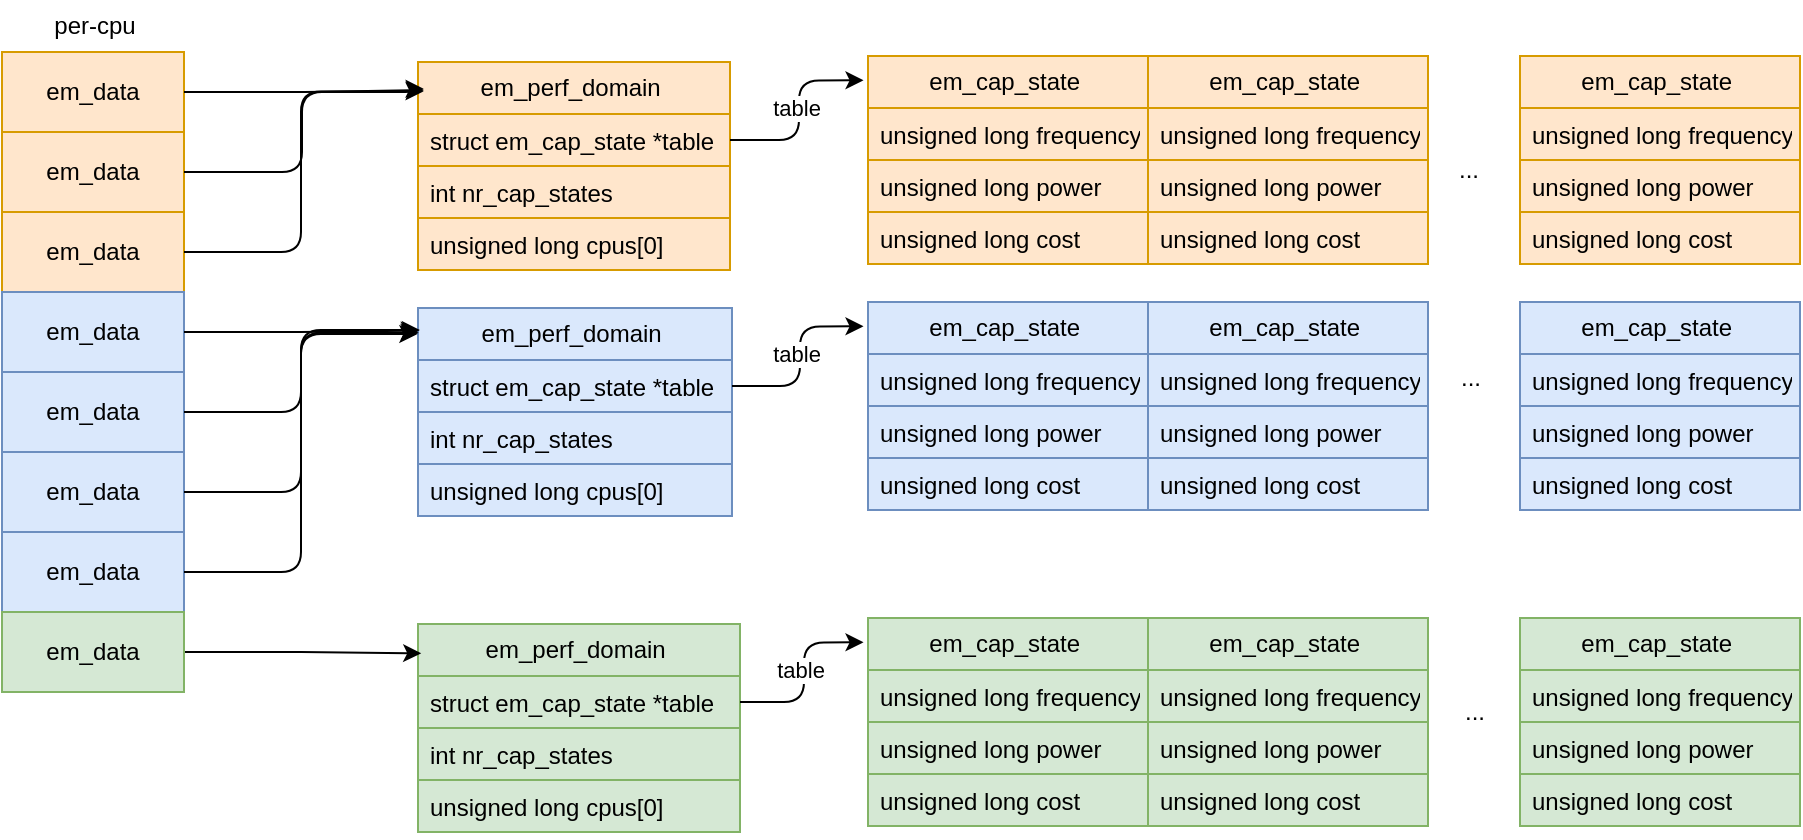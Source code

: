 <mxfile version="25.0.3">
  <diagram name="第 1 页" id="EyvoLrxKdqtRImHTJter">
    <mxGraphModel dx="1450" dy="565" grid="0" gridSize="10" guides="1" tooltips="1" connect="1" arrows="1" fold="1" page="0" pageScale="1" pageWidth="827" pageHeight="1169" math="0" shadow="0">
      <root>
        <mxCell id="0" />
        <mxCell id="1" parent="0" />
        <mxCell id="ZBppqq8Fz28i7emZPLZb-5" value="&lt;span style=&quot;white-space: pre;&quot;&gt;em_perf_domain &lt;/span&gt;" style="swimlane;fontStyle=0;childLayout=stackLayout;horizontal=1;startSize=26;fillColor=#ffe6cc;horizontalStack=0;resizeParent=1;resizeParentMax=0;resizeLast=0;collapsible=1;marginBottom=0;whiteSpace=wrap;html=1;strokeColor=#d79b00;" vertex="1" parent="1">
          <mxGeometry x="92" y="182" width="156" height="104" as="geometry" />
        </mxCell>
        <mxCell id="ZBppqq8Fz28i7emZPLZb-6" value="&lt;div data-docx-has-block-data=&quot;false&quot; data-lark-html-role=&quot;root&quot; data-page-id=&quot;OVLbd3XOoonZWexN1W4cDVL6nub&quot;&gt;&lt;div class=&quot;old-record-id-NN1HdJhBpocKVex6FEFcqNVyn2f&quot; style=&quot;white-space:pre;&quot;&gt;struct em_cap_state *table&lt;/div&gt;&lt;/div&gt;&lt;span class=&quot;lark-record-clipboard&quot; data-lark-record-format=&quot;docx/text&quot; data-lark-record-data=&quot;{&amp;quot;rootId&amp;quot;:&amp;quot;OVLbd3XOoonZWexN1W4cDVL6nub&amp;quot;,&amp;quot;text&amp;quot;:{&amp;quot;initialAttributedTexts&amp;quot;:{&amp;quot;text&amp;quot;:{&amp;quot;0&amp;quot;:&amp;quot;struct em_cap_state *table&amp;quot;},&amp;quot;attribs&amp;quot;:{&amp;quot;0&amp;quot;:&amp;quot;*0+q&amp;quot;}},&amp;quot;apool&amp;quot;:{&amp;quot;numToAttrib&amp;quot;:{&amp;quot;0&amp;quot;:[&amp;quot;author&amp;quot;,&amp;quot;7205516225223376900&amp;quot;]},&amp;quot;nextNum&amp;quot;:1}},&amp;quot;type&amp;quot;:&amp;quot;text&amp;quot;,&amp;quot;referenceRecordMap&amp;quot;:{},&amp;quot;extra&amp;quot;:{&amp;quot;channel&amp;quot;:&amp;quot;saas&amp;quot;,&amp;quot;pasteRandomId&amp;quot;:&amp;quot;0f551483-19a0-4a7f-8f10-7c148c04fb34&amp;quot;,&amp;quot;mention_page_title&amp;quot;:{},&amp;quot;external_mention_url&amp;quot;:{}},&amp;quot;isKeepQuoteContainer&amp;quot;:false,&amp;quot;isFromCode&amp;quot;:true,&amp;quot;selection&amp;quot;:[{&amp;quot;id&amp;quot;:44,&amp;quot;type&amp;quot;:&amp;quot;text&amp;quot;,&amp;quot;selection&amp;quot;:{&amp;quot;start&amp;quot;:525,&amp;quot;end&amp;quot;:551},&amp;quot;recordId&amp;quot;:&amp;quot;NN1HdJhBpocKVex6FEFcqNVyn2f&amp;quot;}],&amp;quot;payloadMap&amp;quot;:{},&amp;quot;isCut&amp;quot;:false}&quot;&gt;&lt;/span&gt;" style="text;strokeColor=#d79b00;fillColor=#ffe6cc;align=left;verticalAlign=top;spacingLeft=4;spacingRight=4;overflow=hidden;rotatable=0;points=[[0,0.5],[1,0.5]];portConstraint=eastwest;whiteSpace=wrap;html=1;" vertex="1" parent="ZBppqq8Fz28i7emZPLZb-5">
          <mxGeometry y="26" width="156" height="26" as="geometry" />
        </mxCell>
        <mxCell id="ZBppqq8Fz28i7emZPLZb-7" value="&lt;div data-docx-has-block-data=&quot;false&quot; data-lark-html-role=&quot;root&quot; data-page-id=&quot;OVLbd3XOoonZWexN1W4cDVL6nub&quot;&gt;&lt;div class=&quot;old-record-id-NN1HdJhBpocKVex6FEFcqNVyn2f&quot; style=&quot;white-space:pre;&quot;&gt;int nr_cap_states&lt;/div&gt;&lt;/div&gt;&lt;span class=&quot;lark-record-clipboard&quot; data-lark-record-format=&quot;docx/text&quot; data-lark-record-data=&quot;{&amp;quot;rootId&amp;quot;:&amp;quot;OVLbd3XOoonZWexN1W4cDVL6nub&amp;quot;,&amp;quot;text&amp;quot;:{&amp;quot;initialAttributedTexts&amp;quot;:{&amp;quot;text&amp;quot;:{&amp;quot;0&amp;quot;:&amp;quot;int nr_cap_states&amp;quot;},&amp;quot;attribs&amp;quot;:{&amp;quot;0&amp;quot;:&amp;quot;*0+h&amp;quot;}},&amp;quot;apool&amp;quot;:{&amp;quot;numToAttrib&amp;quot;:{&amp;quot;0&amp;quot;:[&amp;quot;author&amp;quot;,&amp;quot;7205516225223376900&amp;quot;]},&amp;quot;nextNum&amp;quot;:1}},&amp;quot;type&amp;quot;:&amp;quot;text&amp;quot;,&amp;quot;referenceRecordMap&amp;quot;:{},&amp;quot;extra&amp;quot;:{&amp;quot;channel&amp;quot;:&amp;quot;saas&amp;quot;,&amp;quot;pasteRandomId&amp;quot;:&amp;quot;ad8ab475-921c-4f4f-96c0-d8ee9f2fae6c&amp;quot;,&amp;quot;mention_page_title&amp;quot;:{},&amp;quot;external_mention_url&amp;quot;:{}},&amp;quot;isKeepQuoteContainer&amp;quot;:false,&amp;quot;isFromCode&amp;quot;:true,&amp;quot;selection&amp;quot;:[{&amp;quot;id&amp;quot;:44,&amp;quot;type&amp;quot;:&amp;quot;text&amp;quot;,&amp;quot;selection&amp;quot;:{&amp;quot;start&amp;quot;:562,&amp;quot;end&amp;quot;:579},&amp;quot;recordId&amp;quot;:&amp;quot;NN1HdJhBpocKVex6FEFcqNVyn2f&amp;quot;}],&amp;quot;payloadMap&amp;quot;:{},&amp;quot;isCut&amp;quot;:false}&quot;&gt;&lt;/span&gt;" style="text;strokeColor=#d79b00;fillColor=#ffe6cc;align=left;verticalAlign=top;spacingLeft=4;spacingRight=4;overflow=hidden;rotatable=0;points=[[0,0.5],[1,0.5]];portConstraint=eastwest;whiteSpace=wrap;html=1;" vertex="1" parent="ZBppqq8Fz28i7emZPLZb-5">
          <mxGeometry y="52" width="156" height="26" as="geometry" />
        </mxCell>
        <mxCell id="ZBppqq8Fz28i7emZPLZb-8" value="&lt;div data-docx-has-block-data=&quot;false&quot; data-lark-html-role=&quot;root&quot; data-page-id=&quot;OVLbd3XOoonZWexN1W4cDVL6nub&quot;&gt;&lt;div class=&quot;old-record-id-NN1HdJhBpocKVex6FEFcqNVyn2f&quot; style=&quot;white-space:pre;&quot;&gt;unsigned long cpus[0]&lt;/div&gt;&lt;/div&gt;&lt;span class=&quot;lark-record-clipboard&quot; data-lark-record-format=&quot;docx/text&quot; data-lark-record-data=&quot;{&amp;quot;rootId&amp;quot;:&amp;quot;OVLbd3XOoonZWexN1W4cDVL6nub&amp;quot;,&amp;quot;text&amp;quot;:{&amp;quot;initialAttributedTexts&amp;quot;:{&amp;quot;text&amp;quot;:{&amp;quot;0&amp;quot;:&amp;quot;unsigned long cpus[0]&amp;quot;},&amp;quot;attribs&amp;quot;:{&amp;quot;0&amp;quot;:&amp;quot;*0+l&amp;quot;}},&amp;quot;apool&amp;quot;:{&amp;quot;numToAttrib&amp;quot;:{&amp;quot;0&amp;quot;:[&amp;quot;author&amp;quot;,&amp;quot;7205516225223376900&amp;quot;]},&amp;quot;nextNum&amp;quot;:1}},&amp;quot;type&amp;quot;:&amp;quot;text&amp;quot;,&amp;quot;referenceRecordMap&amp;quot;:{},&amp;quot;extra&amp;quot;:{&amp;quot;channel&amp;quot;:&amp;quot;saas&amp;quot;,&amp;quot;pasteRandomId&amp;quot;:&amp;quot;30900909-0434-48ae-a4d5-f57c80b54d05&amp;quot;,&amp;quot;mention_page_title&amp;quot;:{},&amp;quot;external_mention_url&amp;quot;:{}},&amp;quot;isKeepQuoteContainer&amp;quot;:false,&amp;quot;isFromCode&amp;quot;:true,&amp;quot;selection&amp;quot;:[{&amp;quot;id&amp;quot;:44,&amp;quot;type&amp;quot;:&amp;quot;text&amp;quot;,&amp;quot;selection&amp;quot;:{&amp;quot;start&amp;quot;:590,&amp;quot;end&amp;quot;:611},&amp;quot;recordId&amp;quot;:&amp;quot;NN1HdJhBpocKVex6FEFcqNVyn2f&amp;quot;}],&amp;quot;payloadMap&amp;quot;:{},&amp;quot;isCut&amp;quot;:false}&quot;&gt;&lt;/span&gt;" style="text;strokeColor=#d79b00;fillColor=#ffe6cc;align=left;verticalAlign=top;spacingLeft=4;spacingRight=4;overflow=hidden;rotatable=0;points=[[0,0.5],[1,0.5]];portConstraint=eastwest;whiteSpace=wrap;html=1;" vertex="1" parent="ZBppqq8Fz28i7emZPLZb-5">
          <mxGeometry y="78" width="156" height="26" as="geometry" />
        </mxCell>
        <mxCell id="ZBppqq8Fz28i7emZPLZb-9" value="&lt;div data-docx-has-block-data=&quot;false&quot; data-lark-html-role=&quot;root&quot; data-page-id=&quot;OVLbd3XOoonZWexN1W4cDVL6nub&quot;&gt;&lt;div class=&quot;old-record-id-doxcnT75TF9JyLoYtMlHxNf5CJh&quot; style=&quot;white-space:pre;&quot;&gt;em_cap_state &lt;/div&gt;&lt;/div&gt;&lt;span class=&quot;lark-record-clipboard&quot; data-lark-record-format=&quot;docx/text&quot; data-lark-record-data=&quot;{&amp;quot;rootId&amp;quot;:&amp;quot;OVLbd3XOoonZWexN1W4cDVL6nub&amp;quot;,&amp;quot;text&amp;quot;:{&amp;quot;initialAttributedTexts&amp;quot;:{&amp;quot;text&amp;quot;:{&amp;quot;0&amp;quot;:&amp;quot;em_cap_state &amp;quot;},&amp;quot;attribs&amp;quot;:{&amp;quot;0&amp;quot;:&amp;quot;*0+d&amp;quot;}},&amp;quot;apool&amp;quot;:{&amp;quot;numToAttrib&amp;quot;:{&amp;quot;0&amp;quot;:[&amp;quot;author&amp;quot;,&amp;quot;7205516225223376900&amp;quot;]},&amp;quot;nextNum&amp;quot;:1}},&amp;quot;type&amp;quot;:&amp;quot;text&amp;quot;,&amp;quot;referenceRecordMap&amp;quot;:{},&amp;quot;extra&amp;quot;:{&amp;quot;channel&amp;quot;:&amp;quot;saas&amp;quot;,&amp;quot;pasteRandomId&amp;quot;:&amp;quot;908022e7-a374-457d-a946-4b5ff9145f23&amp;quot;,&amp;quot;mention_page_title&amp;quot;:{},&amp;quot;external_mention_url&amp;quot;:{}},&amp;quot;isKeepQuoteContainer&amp;quot;:false,&amp;quot;isFromCode&amp;quot;:true,&amp;quot;selection&amp;quot;:[{&amp;quot;id&amp;quot;:41,&amp;quot;type&amp;quot;:&amp;quot;text&amp;quot;,&amp;quot;selection&amp;quot;:{&amp;quot;start&amp;quot;:452,&amp;quot;end&amp;quot;:465},&amp;quot;recordId&amp;quot;:&amp;quot;doxcnT75TF9JyLoYtMlHxNf5CJh&amp;quot;}],&amp;quot;payloadMap&amp;quot;:{},&amp;quot;isCut&amp;quot;:false}&quot;&gt;&lt;/span&gt;" style="swimlane;fontStyle=0;childLayout=stackLayout;horizontal=1;startSize=26;fillColor=#ffe6cc;horizontalStack=0;resizeParent=1;resizeParentMax=0;resizeLast=0;collapsible=1;marginBottom=0;whiteSpace=wrap;html=1;strokeColor=#d79b00;" vertex="1" parent="1">
          <mxGeometry x="317" y="179" width="140" height="104" as="geometry" />
        </mxCell>
        <mxCell id="ZBppqq8Fz28i7emZPLZb-10" value="&lt;div data-docx-has-block-data=&quot;false&quot; data-lark-html-role=&quot;root&quot; data-page-id=&quot;OVLbd3XOoonZWexN1W4cDVL6nub&quot;&gt;&lt;div class=&quot;old-record-id-doxcnT75TF9JyLoYtMlHxNf5CJh&quot; style=&quot;white-space:pre;&quot;&gt;unsigned long frequency&lt;/div&gt;&lt;/div&gt;&lt;span class=&quot;lark-record-clipboard&quot; data-lark-record-format=&quot;docx/text&quot; data-lark-record-data=&quot;{&amp;quot;rootId&amp;quot;:&amp;quot;OVLbd3XOoonZWexN1W4cDVL6nub&amp;quot;,&amp;quot;text&amp;quot;:{&amp;quot;initialAttributedTexts&amp;quot;:{&amp;quot;text&amp;quot;:{&amp;quot;0&amp;quot;:&amp;quot;unsigned long frequency&amp;quot;},&amp;quot;attribs&amp;quot;:{&amp;quot;0&amp;quot;:&amp;quot;*0+n&amp;quot;}},&amp;quot;apool&amp;quot;:{&amp;quot;numToAttrib&amp;quot;:{&amp;quot;0&amp;quot;:[&amp;quot;author&amp;quot;,&amp;quot;7205516225223376900&amp;quot;]},&amp;quot;nextNum&amp;quot;:1}},&amp;quot;type&amp;quot;:&amp;quot;text&amp;quot;,&amp;quot;referenceRecordMap&amp;quot;:{},&amp;quot;extra&amp;quot;:{&amp;quot;channel&amp;quot;:&amp;quot;saas&amp;quot;,&amp;quot;pasteRandomId&amp;quot;:&amp;quot;746ab46c-db58-465a-a9ce-c6cffde15773&amp;quot;,&amp;quot;mention_page_title&amp;quot;:{},&amp;quot;external_mention_url&amp;quot;:{}},&amp;quot;isKeepQuoteContainer&amp;quot;:false,&amp;quot;isFromCode&amp;quot;:true,&amp;quot;selection&amp;quot;:[{&amp;quot;id&amp;quot;:41,&amp;quot;type&amp;quot;:&amp;quot;text&amp;quot;,&amp;quot;selection&amp;quot;:{&amp;quot;start&amp;quot;:476,&amp;quot;end&amp;quot;:499},&amp;quot;recordId&amp;quot;:&amp;quot;doxcnT75TF9JyLoYtMlHxNf5CJh&amp;quot;}],&amp;quot;payloadMap&amp;quot;:{},&amp;quot;isCut&amp;quot;:false}&quot;&gt;&lt;/span&gt;" style="text;strokeColor=#d79b00;fillColor=#ffe6cc;align=left;verticalAlign=top;spacingLeft=4;spacingRight=4;overflow=hidden;rotatable=0;points=[[0,0.5],[1,0.5]];portConstraint=eastwest;whiteSpace=wrap;html=1;" vertex="1" parent="ZBppqq8Fz28i7emZPLZb-9">
          <mxGeometry y="26" width="140" height="26" as="geometry" />
        </mxCell>
        <mxCell id="ZBppqq8Fz28i7emZPLZb-11" value="&lt;div data-docx-has-block-data=&quot;false&quot; data-lark-html-role=&quot;root&quot; data-page-id=&quot;OVLbd3XOoonZWexN1W4cDVL6nub&quot;&gt;&lt;div class=&quot;old-record-id-doxcnT75TF9JyLoYtMlHxNf5CJh&quot; style=&quot;white-space:pre;&quot;&gt;unsigned long power&lt;/div&gt;&lt;/div&gt;&lt;span class=&quot;lark-record-clipboard&quot; data-lark-record-format=&quot;docx/text&quot; data-lark-record-data=&quot;{&amp;quot;rootId&amp;quot;:&amp;quot;OVLbd3XOoonZWexN1W4cDVL6nub&amp;quot;,&amp;quot;text&amp;quot;:{&amp;quot;initialAttributedTexts&amp;quot;:{&amp;quot;text&amp;quot;:{&amp;quot;0&amp;quot;:&amp;quot;unsigned long power&amp;quot;},&amp;quot;attribs&amp;quot;:{&amp;quot;0&amp;quot;:&amp;quot;*0+j&amp;quot;}},&amp;quot;apool&amp;quot;:{&amp;quot;numToAttrib&amp;quot;:{&amp;quot;0&amp;quot;:[&amp;quot;author&amp;quot;,&amp;quot;7205516225223376900&amp;quot;]},&amp;quot;nextNum&amp;quot;:1}},&amp;quot;type&amp;quot;:&amp;quot;text&amp;quot;,&amp;quot;referenceRecordMap&amp;quot;:{},&amp;quot;extra&amp;quot;:{&amp;quot;channel&amp;quot;:&amp;quot;saas&amp;quot;,&amp;quot;pasteRandomId&amp;quot;:&amp;quot;2fda0109-bce5-45d3-9f02-b957aa971e81&amp;quot;,&amp;quot;mention_page_title&amp;quot;:{},&amp;quot;external_mention_url&amp;quot;:{}},&amp;quot;isKeepQuoteContainer&amp;quot;:false,&amp;quot;isFromCode&amp;quot;:true,&amp;quot;selection&amp;quot;:[{&amp;quot;id&amp;quot;:41,&amp;quot;type&amp;quot;:&amp;quot;text&amp;quot;,&amp;quot;selection&amp;quot;:{&amp;quot;start&amp;quot;:510,&amp;quot;end&amp;quot;:529},&amp;quot;recordId&amp;quot;:&amp;quot;doxcnT75TF9JyLoYtMlHxNf5CJh&amp;quot;}],&amp;quot;payloadMap&amp;quot;:{},&amp;quot;isCut&amp;quot;:false}&quot;&gt;&lt;/span&gt;" style="text;strokeColor=#d79b00;fillColor=#ffe6cc;align=left;verticalAlign=top;spacingLeft=4;spacingRight=4;overflow=hidden;rotatable=0;points=[[0,0.5],[1,0.5]];portConstraint=eastwest;whiteSpace=wrap;html=1;" vertex="1" parent="ZBppqq8Fz28i7emZPLZb-9">
          <mxGeometry y="52" width="140" height="26" as="geometry" />
        </mxCell>
        <mxCell id="ZBppqq8Fz28i7emZPLZb-12" value="&lt;div data-docx-has-block-data=&quot;false&quot; data-lark-html-role=&quot;root&quot; data-page-id=&quot;OVLbd3XOoonZWexN1W4cDVL6nub&quot;&gt;&lt;div class=&quot;old-record-id-doxcnT75TF9JyLoYtMlHxNf5CJh&quot; style=&quot;white-space:pre;&quot;&gt;unsigned long cost&lt;/div&gt;&lt;/div&gt;&lt;span class=&quot;lark-record-clipboard&quot; data-lark-record-format=&quot;docx/text&quot; data-lark-record-data=&quot;{&amp;quot;rootId&amp;quot;:&amp;quot;OVLbd3XOoonZWexN1W4cDVL6nub&amp;quot;,&amp;quot;text&amp;quot;:{&amp;quot;initialAttributedTexts&amp;quot;:{&amp;quot;text&amp;quot;:{&amp;quot;0&amp;quot;:&amp;quot;unsigned long cost&amp;quot;},&amp;quot;attribs&amp;quot;:{&amp;quot;0&amp;quot;:&amp;quot;*0+i&amp;quot;}},&amp;quot;apool&amp;quot;:{&amp;quot;numToAttrib&amp;quot;:{&amp;quot;0&amp;quot;:[&amp;quot;author&amp;quot;,&amp;quot;7205516225223376900&amp;quot;]},&amp;quot;nextNum&amp;quot;:1}},&amp;quot;type&amp;quot;:&amp;quot;text&amp;quot;,&amp;quot;referenceRecordMap&amp;quot;:{},&amp;quot;extra&amp;quot;:{&amp;quot;channel&amp;quot;:&amp;quot;saas&amp;quot;,&amp;quot;pasteRandomId&amp;quot;:&amp;quot;133f596d-f70b-4092-b333-635503cdd5c5&amp;quot;,&amp;quot;mention_page_title&amp;quot;:{},&amp;quot;external_mention_url&amp;quot;:{}},&amp;quot;isKeepQuoteContainer&amp;quot;:false,&amp;quot;isFromCode&amp;quot;:true,&amp;quot;selection&amp;quot;:[{&amp;quot;id&amp;quot;:41,&amp;quot;type&amp;quot;:&amp;quot;text&amp;quot;,&amp;quot;selection&amp;quot;:{&amp;quot;start&amp;quot;:540,&amp;quot;end&amp;quot;:558},&amp;quot;recordId&amp;quot;:&amp;quot;doxcnT75TF9JyLoYtMlHxNf5CJh&amp;quot;}],&amp;quot;payloadMap&amp;quot;:{},&amp;quot;isCut&amp;quot;:false}&quot;&gt;&lt;/span&gt;" style="text;strokeColor=#d79b00;fillColor=#ffe6cc;align=left;verticalAlign=top;spacingLeft=4;spacingRight=4;overflow=hidden;rotatable=0;points=[[0,0.5],[1,0.5]];portConstraint=eastwest;whiteSpace=wrap;html=1;" vertex="1" parent="ZBppqq8Fz28i7emZPLZb-9">
          <mxGeometry y="78" width="140" height="26" as="geometry" />
        </mxCell>
        <mxCell id="ZBppqq8Fz28i7emZPLZb-13" style="edgeStyle=orthogonalEdgeStyle;rounded=1;orthogonalLoop=1;jettySize=auto;html=1;entryX=-0.016;entryY=0.117;entryDx=0;entryDy=0;entryPerimeter=0;curved=0;" edge="1" parent="1" source="ZBppqq8Fz28i7emZPLZb-6" target="ZBppqq8Fz28i7emZPLZb-9">
          <mxGeometry relative="1" as="geometry" />
        </mxCell>
        <mxCell id="ZBppqq8Fz28i7emZPLZb-14" value="table" style="edgeLabel;html=1;align=center;verticalAlign=middle;resizable=0;points=[];" vertex="1" connectable="0" parent="ZBppqq8Fz28i7emZPLZb-13">
          <mxGeometry x="-0.082" y="4" relative="1" as="geometry">
            <mxPoint x="2" y="-6" as="offset" />
          </mxGeometry>
        </mxCell>
        <mxCell id="ZBppqq8Fz28i7emZPLZb-15" value="&lt;div data-docx-has-block-data=&quot;false&quot; data-lark-html-role=&quot;root&quot; data-page-id=&quot;OVLbd3XOoonZWexN1W4cDVL6nub&quot;&gt;&lt;div class=&quot;old-record-id-FXq8d2i6ooXtlqxFhQScFGkGnjd&quot; style=&quot;white-space:pre;&quot;&gt;em_data&lt;/div&gt;&lt;/div&gt;&lt;span class=&quot;lark-record-clipboard&quot; data-lark-record-format=&quot;docx/text&quot; data-lark-record-data=&quot;{&amp;quot;rootId&amp;quot;:&amp;quot;OVLbd3XOoonZWexN1W4cDVL6nub&amp;quot;,&amp;quot;text&amp;quot;:{&amp;quot;initialAttributedTexts&amp;quot;:{&amp;quot;text&amp;quot;:{&amp;quot;0&amp;quot;:&amp;quot;em_data&amp;quot;},&amp;quot;attribs&amp;quot;:{&amp;quot;0&amp;quot;:&amp;quot;*0+7&amp;quot;}},&amp;quot;apool&amp;quot;:{&amp;quot;numToAttrib&amp;quot;:{&amp;quot;0&amp;quot;:[&amp;quot;author&amp;quot;,&amp;quot;7205516225223376900&amp;quot;]},&amp;quot;nextNum&amp;quot;:1}},&amp;quot;type&amp;quot;:&amp;quot;text&amp;quot;,&amp;quot;referenceRecordMap&amp;quot;:{},&amp;quot;extra&amp;quot;:{&amp;quot;channel&amp;quot;:&amp;quot;saas&amp;quot;,&amp;quot;pasteRandomId&amp;quot;:&amp;quot;5cea5744-f298-4094-9a60-5d48ca6e2817&amp;quot;,&amp;quot;mention_page_title&amp;quot;:{},&amp;quot;external_mention_url&amp;quot;:{}},&amp;quot;isKeepQuoteContainer&amp;quot;:false,&amp;quot;isFromCode&amp;quot;:true,&amp;quot;selection&amp;quot;:[{&amp;quot;id&amp;quot;:85,&amp;quot;type&amp;quot;:&amp;quot;text&amp;quot;,&amp;quot;selection&amp;quot;:{&amp;quot;start&amp;quot;:122,&amp;quot;end&amp;quot;:129},&amp;quot;recordId&amp;quot;:&amp;quot;FXq8d2i6ooXtlqxFhQScFGkGnjd&amp;quot;}],&amp;quot;payloadMap&amp;quot;:{},&amp;quot;isCut&amp;quot;:false}&quot;&gt;&lt;/span&gt;" style="html=1;whiteSpace=wrap;fillColor=#ffe6cc;strokeColor=#d79b00;" vertex="1" parent="1">
          <mxGeometry x="-116" y="177" width="91" height="40" as="geometry" />
        </mxCell>
        <mxCell id="ZBppqq8Fz28i7emZPLZb-16" value="&lt;div data-docx-has-block-data=&quot;false&quot; data-lark-html-role=&quot;root&quot; data-page-id=&quot;OVLbd3XOoonZWexN1W4cDVL6nub&quot;&gt;&lt;div class=&quot;old-record-id-FXq8d2i6ooXtlqxFhQScFGkGnjd&quot; style=&quot;white-space:pre;&quot;&gt;em_data&lt;/div&gt;&lt;/div&gt;&lt;span class=&quot;lark-record-clipboard&quot; data-lark-record-format=&quot;docx/text&quot; data-lark-record-data=&quot;{&amp;quot;rootId&amp;quot;:&amp;quot;OVLbd3XOoonZWexN1W4cDVL6nub&amp;quot;,&amp;quot;text&amp;quot;:{&amp;quot;initialAttributedTexts&amp;quot;:{&amp;quot;text&amp;quot;:{&amp;quot;0&amp;quot;:&amp;quot;em_data&amp;quot;},&amp;quot;attribs&amp;quot;:{&amp;quot;0&amp;quot;:&amp;quot;*0+7&amp;quot;}},&amp;quot;apool&amp;quot;:{&amp;quot;numToAttrib&amp;quot;:{&amp;quot;0&amp;quot;:[&amp;quot;author&amp;quot;,&amp;quot;7205516225223376900&amp;quot;]},&amp;quot;nextNum&amp;quot;:1}},&amp;quot;type&amp;quot;:&amp;quot;text&amp;quot;,&amp;quot;referenceRecordMap&amp;quot;:{},&amp;quot;extra&amp;quot;:{&amp;quot;channel&amp;quot;:&amp;quot;saas&amp;quot;,&amp;quot;pasteRandomId&amp;quot;:&amp;quot;5cea5744-f298-4094-9a60-5d48ca6e2817&amp;quot;,&amp;quot;mention_page_title&amp;quot;:{},&amp;quot;external_mention_url&amp;quot;:{}},&amp;quot;isKeepQuoteContainer&amp;quot;:false,&amp;quot;isFromCode&amp;quot;:true,&amp;quot;selection&amp;quot;:[{&amp;quot;id&amp;quot;:85,&amp;quot;type&amp;quot;:&amp;quot;text&amp;quot;,&amp;quot;selection&amp;quot;:{&amp;quot;start&amp;quot;:122,&amp;quot;end&amp;quot;:129},&amp;quot;recordId&amp;quot;:&amp;quot;FXq8d2i6ooXtlqxFhQScFGkGnjd&amp;quot;}],&amp;quot;payloadMap&amp;quot;:{},&amp;quot;isCut&amp;quot;:false}&quot;&gt;&lt;/span&gt;" style="html=1;whiteSpace=wrap;fillColor=#ffe6cc;strokeColor=#d79b00;" vertex="1" parent="1">
          <mxGeometry x="-116" y="217" width="91" height="40" as="geometry" />
        </mxCell>
        <mxCell id="ZBppqq8Fz28i7emZPLZb-17" value="&lt;div data-docx-has-block-data=&quot;false&quot; data-lark-html-role=&quot;root&quot; data-page-id=&quot;OVLbd3XOoonZWexN1W4cDVL6nub&quot;&gt;&lt;div class=&quot;old-record-id-FXq8d2i6ooXtlqxFhQScFGkGnjd&quot; style=&quot;white-space:pre;&quot;&gt;em_data&lt;/div&gt;&lt;/div&gt;&lt;span class=&quot;lark-record-clipboard&quot; data-lark-record-format=&quot;docx/text&quot; data-lark-record-data=&quot;{&amp;quot;rootId&amp;quot;:&amp;quot;OVLbd3XOoonZWexN1W4cDVL6nub&amp;quot;,&amp;quot;text&amp;quot;:{&amp;quot;initialAttributedTexts&amp;quot;:{&amp;quot;text&amp;quot;:{&amp;quot;0&amp;quot;:&amp;quot;em_data&amp;quot;},&amp;quot;attribs&amp;quot;:{&amp;quot;0&amp;quot;:&amp;quot;*0+7&amp;quot;}},&amp;quot;apool&amp;quot;:{&amp;quot;numToAttrib&amp;quot;:{&amp;quot;0&amp;quot;:[&amp;quot;author&amp;quot;,&amp;quot;7205516225223376900&amp;quot;]},&amp;quot;nextNum&amp;quot;:1}},&amp;quot;type&amp;quot;:&amp;quot;text&amp;quot;,&amp;quot;referenceRecordMap&amp;quot;:{},&amp;quot;extra&amp;quot;:{&amp;quot;channel&amp;quot;:&amp;quot;saas&amp;quot;,&amp;quot;pasteRandomId&amp;quot;:&amp;quot;5cea5744-f298-4094-9a60-5d48ca6e2817&amp;quot;,&amp;quot;mention_page_title&amp;quot;:{},&amp;quot;external_mention_url&amp;quot;:{}},&amp;quot;isKeepQuoteContainer&amp;quot;:false,&amp;quot;isFromCode&amp;quot;:true,&amp;quot;selection&amp;quot;:[{&amp;quot;id&amp;quot;:85,&amp;quot;type&amp;quot;:&amp;quot;text&amp;quot;,&amp;quot;selection&amp;quot;:{&amp;quot;start&amp;quot;:122,&amp;quot;end&amp;quot;:129},&amp;quot;recordId&amp;quot;:&amp;quot;FXq8d2i6ooXtlqxFhQScFGkGnjd&amp;quot;}],&amp;quot;payloadMap&amp;quot;:{},&amp;quot;isCut&amp;quot;:false}&quot;&gt;&lt;/span&gt;" style="html=1;whiteSpace=wrap;fillColor=#ffe6cc;strokeColor=#d79b00;" vertex="1" parent="1">
          <mxGeometry x="-116" y="257" width="91" height="40" as="geometry" />
        </mxCell>
        <mxCell id="ZBppqq8Fz28i7emZPLZb-18" value="&lt;div data-docx-has-block-data=&quot;false&quot; data-lark-html-role=&quot;root&quot; data-page-id=&quot;OVLbd3XOoonZWexN1W4cDVL6nub&quot;&gt;&lt;div class=&quot;old-record-id-FXq8d2i6ooXtlqxFhQScFGkGnjd&quot; style=&quot;white-space:pre;&quot;&gt;em_data&lt;br&gt;&lt;/div&gt;&lt;/div&gt;&lt;span class=&quot;lark-record-clipboard&quot; data-lark-record-format=&quot;docx/text&quot; data-lark-record-data=&quot;{&amp;quot;rootId&amp;quot;:&amp;quot;OVLbd3XOoonZWexN1W4cDVL6nub&amp;quot;,&amp;quot;text&amp;quot;:{&amp;quot;initialAttributedTexts&amp;quot;:{&amp;quot;text&amp;quot;:{&amp;quot;0&amp;quot;:&amp;quot;em_data&amp;quot;},&amp;quot;attribs&amp;quot;:{&amp;quot;0&amp;quot;:&amp;quot;*0+7&amp;quot;}},&amp;quot;apool&amp;quot;:{&amp;quot;numToAttrib&amp;quot;:{&amp;quot;0&amp;quot;:[&amp;quot;author&amp;quot;,&amp;quot;7205516225223376900&amp;quot;]},&amp;quot;nextNum&amp;quot;:1}},&amp;quot;type&amp;quot;:&amp;quot;text&amp;quot;,&amp;quot;referenceRecordMap&amp;quot;:{},&amp;quot;extra&amp;quot;:{&amp;quot;channel&amp;quot;:&amp;quot;saas&amp;quot;,&amp;quot;pasteRandomId&amp;quot;:&amp;quot;5cea5744-f298-4094-9a60-5d48ca6e2817&amp;quot;,&amp;quot;mention_page_title&amp;quot;:{},&amp;quot;external_mention_url&amp;quot;:{}},&amp;quot;isKeepQuoteContainer&amp;quot;:false,&amp;quot;isFromCode&amp;quot;:true,&amp;quot;selection&amp;quot;:[{&amp;quot;id&amp;quot;:85,&amp;quot;type&amp;quot;:&amp;quot;text&amp;quot;,&amp;quot;selection&amp;quot;:{&amp;quot;start&amp;quot;:122,&amp;quot;end&amp;quot;:129},&amp;quot;recordId&amp;quot;:&amp;quot;FXq8d2i6ooXtlqxFhQScFGkGnjd&amp;quot;}],&amp;quot;payloadMap&amp;quot;:{},&amp;quot;isCut&amp;quot;:false}&quot;&gt;&lt;/span&gt;" style="html=1;whiteSpace=wrap;fillColor=#dae8fc;strokeColor=#6c8ebf;" vertex="1" parent="1">
          <mxGeometry x="-116" y="297" width="91" height="40" as="geometry" />
        </mxCell>
        <mxCell id="ZBppqq8Fz28i7emZPLZb-19" value="&lt;div data-docx-has-block-data=&quot;false&quot; data-lark-html-role=&quot;root&quot; data-page-id=&quot;OVLbd3XOoonZWexN1W4cDVL6nub&quot;&gt;&lt;div class=&quot;old-record-id-FXq8d2i6ooXtlqxFhQScFGkGnjd&quot; style=&quot;white-space:pre;&quot;&gt;em_data&lt;/div&gt;&lt;/div&gt;&lt;span class=&quot;lark-record-clipboard&quot; data-lark-record-format=&quot;docx/text&quot; data-lark-record-data=&quot;{&amp;quot;rootId&amp;quot;:&amp;quot;OVLbd3XOoonZWexN1W4cDVL6nub&amp;quot;,&amp;quot;text&amp;quot;:{&amp;quot;initialAttributedTexts&amp;quot;:{&amp;quot;text&amp;quot;:{&amp;quot;0&amp;quot;:&amp;quot;em_data&amp;quot;},&amp;quot;attribs&amp;quot;:{&amp;quot;0&amp;quot;:&amp;quot;*0+7&amp;quot;}},&amp;quot;apool&amp;quot;:{&amp;quot;numToAttrib&amp;quot;:{&amp;quot;0&amp;quot;:[&amp;quot;author&amp;quot;,&amp;quot;7205516225223376900&amp;quot;]},&amp;quot;nextNum&amp;quot;:1}},&amp;quot;type&amp;quot;:&amp;quot;text&amp;quot;,&amp;quot;referenceRecordMap&amp;quot;:{},&amp;quot;extra&amp;quot;:{&amp;quot;channel&amp;quot;:&amp;quot;saas&amp;quot;,&amp;quot;pasteRandomId&amp;quot;:&amp;quot;5cea5744-f298-4094-9a60-5d48ca6e2817&amp;quot;,&amp;quot;mention_page_title&amp;quot;:{},&amp;quot;external_mention_url&amp;quot;:{}},&amp;quot;isKeepQuoteContainer&amp;quot;:false,&amp;quot;isFromCode&amp;quot;:true,&amp;quot;selection&amp;quot;:[{&amp;quot;id&amp;quot;:85,&amp;quot;type&amp;quot;:&amp;quot;text&amp;quot;,&amp;quot;selection&amp;quot;:{&amp;quot;start&amp;quot;:122,&amp;quot;end&amp;quot;:129},&amp;quot;recordId&amp;quot;:&amp;quot;FXq8d2i6ooXtlqxFhQScFGkGnjd&amp;quot;}],&amp;quot;payloadMap&amp;quot;:{},&amp;quot;isCut&amp;quot;:false}&quot;&gt;&lt;/span&gt;" style="html=1;whiteSpace=wrap;fillColor=#dae8fc;strokeColor=#6c8ebf;" vertex="1" parent="1">
          <mxGeometry x="-116" y="337" width="91" height="40" as="geometry" />
        </mxCell>
        <mxCell id="ZBppqq8Fz28i7emZPLZb-20" value="per-cpu" style="text;html=1;align=center;verticalAlign=middle;resizable=0;points=[];autosize=1;strokeColor=none;fillColor=none;" vertex="1" parent="1">
          <mxGeometry x="-100" y="151" width="59" height="26" as="geometry" />
        </mxCell>
        <mxCell id="ZBppqq8Fz28i7emZPLZb-21" value="&lt;div data-docx-has-block-data=&quot;false&quot; data-lark-html-role=&quot;root&quot; data-page-id=&quot;OVLbd3XOoonZWexN1W4cDVL6nub&quot;&gt;&lt;div class=&quot;old-record-id-FXq8d2i6ooXtlqxFhQScFGkGnjd&quot; style=&quot;white-space:pre;&quot;&gt;em_data&lt;/div&gt;&lt;/div&gt;&lt;span class=&quot;lark-record-clipboard&quot; data-lark-record-format=&quot;docx/text&quot; data-lark-record-data=&quot;{&amp;quot;rootId&amp;quot;:&amp;quot;OVLbd3XOoonZWexN1W4cDVL6nub&amp;quot;,&amp;quot;text&amp;quot;:{&amp;quot;initialAttributedTexts&amp;quot;:{&amp;quot;text&amp;quot;:{&amp;quot;0&amp;quot;:&amp;quot;em_data&amp;quot;},&amp;quot;attribs&amp;quot;:{&amp;quot;0&amp;quot;:&amp;quot;*0+7&amp;quot;}},&amp;quot;apool&amp;quot;:{&amp;quot;numToAttrib&amp;quot;:{&amp;quot;0&amp;quot;:[&amp;quot;author&amp;quot;,&amp;quot;7205516225223376900&amp;quot;]},&amp;quot;nextNum&amp;quot;:1}},&amp;quot;type&amp;quot;:&amp;quot;text&amp;quot;,&amp;quot;referenceRecordMap&amp;quot;:{},&amp;quot;extra&amp;quot;:{&amp;quot;channel&amp;quot;:&amp;quot;saas&amp;quot;,&amp;quot;pasteRandomId&amp;quot;:&amp;quot;5cea5744-f298-4094-9a60-5d48ca6e2817&amp;quot;,&amp;quot;mention_page_title&amp;quot;:{},&amp;quot;external_mention_url&amp;quot;:{}},&amp;quot;isKeepQuoteContainer&amp;quot;:false,&amp;quot;isFromCode&amp;quot;:true,&amp;quot;selection&amp;quot;:[{&amp;quot;id&amp;quot;:85,&amp;quot;type&amp;quot;:&amp;quot;text&amp;quot;,&amp;quot;selection&amp;quot;:{&amp;quot;start&amp;quot;:122,&amp;quot;end&amp;quot;:129},&amp;quot;recordId&amp;quot;:&amp;quot;FXq8d2i6ooXtlqxFhQScFGkGnjd&amp;quot;}],&amp;quot;payloadMap&amp;quot;:{},&amp;quot;isCut&amp;quot;:false}&quot;&gt;&lt;/span&gt;" style="html=1;whiteSpace=wrap;fillColor=#dae8fc;strokeColor=#6c8ebf;" vertex="1" parent="1">
          <mxGeometry x="-116" y="377" width="91" height="40" as="geometry" />
        </mxCell>
        <mxCell id="ZBppqq8Fz28i7emZPLZb-22" value="&lt;div data-docx-has-block-data=&quot;false&quot; data-lark-html-role=&quot;root&quot; data-page-id=&quot;OVLbd3XOoonZWexN1W4cDVL6nub&quot;&gt;&lt;div class=&quot;old-record-id-FXq8d2i6ooXtlqxFhQScFGkGnjd&quot; style=&quot;white-space:pre;&quot;&gt;em_data&lt;/div&gt;&lt;/div&gt;&lt;span class=&quot;lark-record-clipboard&quot; data-lark-record-format=&quot;docx/text&quot; data-lark-record-data=&quot;{&amp;quot;rootId&amp;quot;:&amp;quot;OVLbd3XOoonZWexN1W4cDVL6nub&amp;quot;,&amp;quot;text&amp;quot;:{&amp;quot;initialAttributedTexts&amp;quot;:{&amp;quot;text&amp;quot;:{&amp;quot;0&amp;quot;:&amp;quot;em_data&amp;quot;},&amp;quot;attribs&amp;quot;:{&amp;quot;0&amp;quot;:&amp;quot;*0+7&amp;quot;}},&amp;quot;apool&amp;quot;:{&amp;quot;numToAttrib&amp;quot;:{&amp;quot;0&amp;quot;:[&amp;quot;author&amp;quot;,&amp;quot;7205516225223376900&amp;quot;]},&amp;quot;nextNum&amp;quot;:1}},&amp;quot;type&amp;quot;:&amp;quot;text&amp;quot;,&amp;quot;referenceRecordMap&amp;quot;:{},&amp;quot;extra&amp;quot;:{&amp;quot;channel&amp;quot;:&amp;quot;saas&amp;quot;,&amp;quot;pasteRandomId&amp;quot;:&amp;quot;5cea5744-f298-4094-9a60-5d48ca6e2817&amp;quot;,&amp;quot;mention_page_title&amp;quot;:{},&amp;quot;external_mention_url&amp;quot;:{}},&amp;quot;isKeepQuoteContainer&amp;quot;:false,&amp;quot;isFromCode&amp;quot;:true,&amp;quot;selection&amp;quot;:[{&amp;quot;id&amp;quot;:85,&amp;quot;type&amp;quot;:&amp;quot;text&amp;quot;,&amp;quot;selection&amp;quot;:{&amp;quot;start&amp;quot;:122,&amp;quot;end&amp;quot;:129},&amp;quot;recordId&amp;quot;:&amp;quot;FXq8d2i6ooXtlqxFhQScFGkGnjd&amp;quot;}],&amp;quot;payloadMap&amp;quot;:{},&amp;quot;isCut&amp;quot;:false}&quot;&gt;&lt;/span&gt;" style="html=1;whiteSpace=wrap;fillColor=#dae8fc;strokeColor=#6c8ebf;" vertex="1" parent="1">
          <mxGeometry x="-116" y="417" width="91" height="40" as="geometry" />
        </mxCell>
        <mxCell id="ZBppqq8Fz28i7emZPLZb-23" style="edgeStyle=orthogonalEdgeStyle;rounded=1;orthogonalLoop=1;jettySize=auto;html=1;curved=0;" edge="1" parent="1" source="ZBppqq8Fz28i7emZPLZb-15">
          <mxGeometry relative="1" as="geometry">
            <mxPoint x="95" y="196" as="targetPoint" />
          </mxGeometry>
        </mxCell>
        <mxCell id="ZBppqq8Fz28i7emZPLZb-24" value="&lt;span style=&quot;white-space: pre;&quot;&gt;em_perf_domain &lt;/span&gt;" style="swimlane;fontStyle=0;childLayout=stackLayout;horizontal=1;startSize=26;fillColor=#dae8fc;horizontalStack=0;resizeParent=1;resizeParentMax=0;resizeLast=0;collapsible=1;marginBottom=0;whiteSpace=wrap;html=1;strokeColor=#6c8ebf;" vertex="1" parent="1">
          <mxGeometry x="92" y="305" width="157" height="104" as="geometry" />
        </mxCell>
        <mxCell id="ZBppqq8Fz28i7emZPLZb-25" value="&lt;div data-docx-has-block-data=&quot;false&quot; data-lark-html-role=&quot;root&quot; data-page-id=&quot;OVLbd3XOoonZWexN1W4cDVL6nub&quot;&gt;&lt;div class=&quot;old-record-id-NN1HdJhBpocKVex6FEFcqNVyn2f&quot; style=&quot;white-space:pre;&quot;&gt;struct em_cap_state *table&lt;/div&gt;&lt;/div&gt;&lt;span class=&quot;lark-record-clipboard&quot; data-lark-record-format=&quot;docx/text&quot; data-lark-record-data=&quot;{&amp;quot;rootId&amp;quot;:&amp;quot;OVLbd3XOoonZWexN1W4cDVL6nub&amp;quot;,&amp;quot;text&amp;quot;:{&amp;quot;initialAttributedTexts&amp;quot;:{&amp;quot;text&amp;quot;:{&amp;quot;0&amp;quot;:&amp;quot;struct em_cap_state *table&amp;quot;},&amp;quot;attribs&amp;quot;:{&amp;quot;0&amp;quot;:&amp;quot;*0+q&amp;quot;}},&amp;quot;apool&amp;quot;:{&amp;quot;numToAttrib&amp;quot;:{&amp;quot;0&amp;quot;:[&amp;quot;author&amp;quot;,&amp;quot;7205516225223376900&amp;quot;]},&amp;quot;nextNum&amp;quot;:1}},&amp;quot;type&amp;quot;:&amp;quot;text&amp;quot;,&amp;quot;referenceRecordMap&amp;quot;:{},&amp;quot;extra&amp;quot;:{&amp;quot;channel&amp;quot;:&amp;quot;saas&amp;quot;,&amp;quot;pasteRandomId&amp;quot;:&amp;quot;0f551483-19a0-4a7f-8f10-7c148c04fb34&amp;quot;,&amp;quot;mention_page_title&amp;quot;:{},&amp;quot;external_mention_url&amp;quot;:{}},&amp;quot;isKeepQuoteContainer&amp;quot;:false,&amp;quot;isFromCode&amp;quot;:true,&amp;quot;selection&amp;quot;:[{&amp;quot;id&amp;quot;:44,&amp;quot;type&amp;quot;:&amp;quot;text&amp;quot;,&amp;quot;selection&amp;quot;:{&amp;quot;start&amp;quot;:525,&amp;quot;end&amp;quot;:551},&amp;quot;recordId&amp;quot;:&amp;quot;NN1HdJhBpocKVex6FEFcqNVyn2f&amp;quot;}],&amp;quot;payloadMap&amp;quot;:{},&amp;quot;isCut&amp;quot;:false}&quot;&gt;&lt;/span&gt;" style="text;strokeColor=#6c8ebf;fillColor=#dae8fc;align=left;verticalAlign=top;spacingLeft=4;spacingRight=4;overflow=hidden;rotatable=0;points=[[0,0.5],[1,0.5]];portConstraint=eastwest;whiteSpace=wrap;html=1;" vertex="1" parent="ZBppqq8Fz28i7emZPLZb-24">
          <mxGeometry y="26" width="157" height="26" as="geometry" />
        </mxCell>
        <mxCell id="ZBppqq8Fz28i7emZPLZb-26" value="&lt;div data-docx-has-block-data=&quot;false&quot; data-lark-html-role=&quot;root&quot; data-page-id=&quot;OVLbd3XOoonZWexN1W4cDVL6nub&quot;&gt;&lt;div class=&quot;old-record-id-NN1HdJhBpocKVex6FEFcqNVyn2f&quot; style=&quot;white-space:pre;&quot;&gt;int nr_cap_states&lt;/div&gt;&lt;/div&gt;&lt;span class=&quot;lark-record-clipboard&quot; data-lark-record-format=&quot;docx/text&quot; data-lark-record-data=&quot;{&amp;quot;rootId&amp;quot;:&amp;quot;OVLbd3XOoonZWexN1W4cDVL6nub&amp;quot;,&amp;quot;text&amp;quot;:{&amp;quot;initialAttributedTexts&amp;quot;:{&amp;quot;text&amp;quot;:{&amp;quot;0&amp;quot;:&amp;quot;int nr_cap_states&amp;quot;},&amp;quot;attribs&amp;quot;:{&amp;quot;0&amp;quot;:&amp;quot;*0+h&amp;quot;}},&amp;quot;apool&amp;quot;:{&amp;quot;numToAttrib&amp;quot;:{&amp;quot;0&amp;quot;:[&amp;quot;author&amp;quot;,&amp;quot;7205516225223376900&amp;quot;]},&amp;quot;nextNum&amp;quot;:1}},&amp;quot;type&amp;quot;:&amp;quot;text&amp;quot;,&amp;quot;referenceRecordMap&amp;quot;:{},&amp;quot;extra&amp;quot;:{&amp;quot;channel&amp;quot;:&amp;quot;saas&amp;quot;,&amp;quot;pasteRandomId&amp;quot;:&amp;quot;ad8ab475-921c-4f4f-96c0-d8ee9f2fae6c&amp;quot;,&amp;quot;mention_page_title&amp;quot;:{},&amp;quot;external_mention_url&amp;quot;:{}},&amp;quot;isKeepQuoteContainer&amp;quot;:false,&amp;quot;isFromCode&amp;quot;:true,&amp;quot;selection&amp;quot;:[{&amp;quot;id&amp;quot;:44,&amp;quot;type&amp;quot;:&amp;quot;text&amp;quot;,&amp;quot;selection&amp;quot;:{&amp;quot;start&amp;quot;:562,&amp;quot;end&amp;quot;:579},&amp;quot;recordId&amp;quot;:&amp;quot;NN1HdJhBpocKVex6FEFcqNVyn2f&amp;quot;}],&amp;quot;payloadMap&amp;quot;:{},&amp;quot;isCut&amp;quot;:false}&quot;&gt;&lt;/span&gt;" style="text;strokeColor=#6c8ebf;fillColor=#dae8fc;align=left;verticalAlign=top;spacingLeft=4;spacingRight=4;overflow=hidden;rotatable=0;points=[[0,0.5],[1,0.5]];portConstraint=eastwest;whiteSpace=wrap;html=1;" vertex="1" parent="ZBppqq8Fz28i7emZPLZb-24">
          <mxGeometry y="52" width="157" height="26" as="geometry" />
        </mxCell>
        <mxCell id="ZBppqq8Fz28i7emZPLZb-27" value="&lt;div data-docx-has-block-data=&quot;false&quot; data-lark-html-role=&quot;root&quot; data-page-id=&quot;OVLbd3XOoonZWexN1W4cDVL6nub&quot;&gt;&lt;div class=&quot;old-record-id-NN1HdJhBpocKVex6FEFcqNVyn2f&quot; style=&quot;white-space:pre;&quot;&gt;unsigned long cpus[0]&lt;/div&gt;&lt;/div&gt;&lt;span class=&quot;lark-record-clipboard&quot; data-lark-record-format=&quot;docx/text&quot; data-lark-record-data=&quot;{&amp;quot;rootId&amp;quot;:&amp;quot;OVLbd3XOoonZWexN1W4cDVL6nub&amp;quot;,&amp;quot;text&amp;quot;:{&amp;quot;initialAttributedTexts&amp;quot;:{&amp;quot;text&amp;quot;:{&amp;quot;0&amp;quot;:&amp;quot;unsigned long cpus[0]&amp;quot;},&amp;quot;attribs&amp;quot;:{&amp;quot;0&amp;quot;:&amp;quot;*0+l&amp;quot;}},&amp;quot;apool&amp;quot;:{&amp;quot;numToAttrib&amp;quot;:{&amp;quot;0&amp;quot;:[&amp;quot;author&amp;quot;,&amp;quot;7205516225223376900&amp;quot;]},&amp;quot;nextNum&amp;quot;:1}},&amp;quot;type&amp;quot;:&amp;quot;text&amp;quot;,&amp;quot;referenceRecordMap&amp;quot;:{},&amp;quot;extra&amp;quot;:{&amp;quot;channel&amp;quot;:&amp;quot;saas&amp;quot;,&amp;quot;pasteRandomId&amp;quot;:&amp;quot;30900909-0434-48ae-a4d5-f57c80b54d05&amp;quot;,&amp;quot;mention_page_title&amp;quot;:{},&amp;quot;external_mention_url&amp;quot;:{}},&amp;quot;isKeepQuoteContainer&amp;quot;:false,&amp;quot;isFromCode&amp;quot;:true,&amp;quot;selection&amp;quot;:[{&amp;quot;id&amp;quot;:44,&amp;quot;type&amp;quot;:&amp;quot;text&amp;quot;,&amp;quot;selection&amp;quot;:{&amp;quot;start&amp;quot;:590,&amp;quot;end&amp;quot;:611},&amp;quot;recordId&amp;quot;:&amp;quot;NN1HdJhBpocKVex6FEFcqNVyn2f&amp;quot;}],&amp;quot;payloadMap&amp;quot;:{},&amp;quot;isCut&amp;quot;:false}&quot;&gt;&lt;/span&gt;" style="text;strokeColor=#6c8ebf;fillColor=#dae8fc;align=left;verticalAlign=top;spacingLeft=4;spacingRight=4;overflow=hidden;rotatable=0;points=[[0,0.5],[1,0.5]];portConstraint=eastwest;whiteSpace=wrap;html=1;" vertex="1" parent="ZBppqq8Fz28i7emZPLZb-24">
          <mxGeometry y="78" width="157" height="26" as="geometry" />
        </mxCell>
        <mxCell id="ZBppqq8Fz28i7emZPLZb-28" value="&lt;div data-docx-has-block-data=&quot;false&quot; data-lark-html-role=&quot;root&quot; data-page-id=&quot;OVLbd3XOoonZWexN1W4cDVL6nub&quot;&gt;&lt;div class=&quot;old-record-id-doxcnT75TF9JyLoYtMlHxNf5CJh&quot; style=&quot;white-space:pre;&quot;&gt;em_cap_state &lt;/div&gt;&lt;/div&gt;&lt;span class=&quot;lark-record-clipboard&quot; data-lark-record-format=&quot;docx/text&quot; data-lark-record-data=&quot;{&amp;quot;rootId&amp;quot;:&amp;quot;OVLbd3XOoonZWexN1W4cDVL6nub&amp;quot;,&amp;quot;text&amp;quot;:{&amp;quot;initialAttributedTexts&amp;quot;:{&amp;quot;text&amp;quot;:{&amp;quot;0&amp;quot;:&amp;quot;em_cap_state &amp;quot;},&amp;quot;attribs&amp;quot;:{&amp;quot;0&amp;quot;:&amp;quot;*0+d&amp;quot;}},&amp;quot;apool&amp;quot;:{&amp;quot;numToAttrib&amp;quot;:{&amp;quot;0&amp;quot;:[&amp;quot;author&amp;quot;,&amp;quot;7205516225223376900&amp;quot;]},&amp;quot;nextNum&amp;quot;:1}},&amp;quot;type&amp;quot;:&amp;quot;text&amp;quot;,&amp;quot;referenceRecordMap&amp;quot;:{},&amp;quot;extra&amp;quot;:{&amp;quot;channel&amp;quot;:&amp;quot;saas&amp;quot;,&amp;quot;pasteRandomId&amp;quot;:&amp;quot;908022e7-a374-457d-a946-4b5ff9145f23&amp;quot;,&amp;quot;mention_page_title&amp;quot;:{},&amp;quot;external_mention_url&amp;quot;:{}},&amp;quot;isKeepQuoteContainer&amp;quot;:false,&amp;quot;isFromCode&amp;quot;:true,&amp;quot;selection&amp;quot;:[{&amp;quot;id&amp;quot;:41,&amp;quot;type&amp;quot;:&amp;quot;text&amp;quot;,&amp;quot;selection&amp;quot;:{&amp;quot;start&amp;quot;:452,&amp;quot;end&amp;quot;:465},&amp;quot;recordId&amp;quot;:&amp;quot;doxcnT75TF9JyLoYtMlHxNf5CJh&amp;quot;}],&amp;quot;payloadMap&amp;quot;:{},&amp;quot;isCut&amp;quot;:false}&quot;&gt;&lt;/span&gt;" style="swimlane;fontStyle=0;childLayout=stackLayout;horizontal=1;startSize=26;fillColor=#dae8fc;horizontalStack=0;resizeParent=1;resizeParentMax=0;resizeLast=0;collapsible=1;marginBottom=0;whiteSpace=wrap;html=1;strokeColor=#6c8ebf;" vertex="1" parent="1">
          <mxGeometry x="317" y="302" width="140" height="104" as="geometry" />
        </mxCell>
        <mxCell id="ZBppqq8Fz28i7emZPLZb-29" value="&lt;div data-docx-has-block-data=&quot;false&quot; data-lark-html-role=&quot;root&quot; data-page-id=&quot;OVLbd3XOoonZWexN1W4cDVL6nub&quot;&gt;&lt;div class=&quot;old-record-id-doxcnT75TF9JyLoYtMlHxNf5CJh&quot; style=&quot;white-space:pre;&quot;&gt;unsigned long frequency&lt;/div&gt;&lt;/div&gt;&lt;span class=&quot;lark-record-clipboard&quot; data-lark-record-format=&quot;docx/text&quot; data-lark-record-data=&quot;{&amp;quot;rootId&amp;quot;:&amp;quot;OVLbd3XOoonZWexN1W4cDVL6nub&amp;quot;,&amp;quot;text&amp;quot;:{&amp;quot;initialAttributedTexts&amp;quot;:{&amp;quot;text&amp;quot;:{&amp;quot;0&amp;quot;:&amp;quot;unsigned long frequency&amp;quot;},&amp;quot;attribs&amp;quot;:{&amp;quot;0&amp;quot;:&amp;quot;*0+n&amp;quot;}},&amp;quot;apool&amp;quot;:{&amp;quot;numToAttrib&amp;quot;:{&amp;quot;0&amp;quot;:[&amp;quot;author&amp;quot;,&amp;quot;7205516225223376900&amp;quot;]},&amp;quot;nextNum&amp;quot;:1}},&amp;quot;type&amp;quot;:&amp;quot;text&amp;quot;,&amp;quot;referenceRecordMap&amp;quot;:{},&amp;quot;extra&amp;quot;:{&amp;quot;channel&amp;quot;:&amp;quot;saas&amp;quot;,&amp;quot;pasteRandomId&amp;quot;:&amp;quot;746ab46c-db58-465a-a9ce-c6cffde15773&amp;quot;,&amp;quot;mention_page_title&amp;quot;:{},&amp;quot;external_mention_url&amp;quot;:{}},&amp;quot;isKeepQuoteContainer&amp;quot;:false,&amp;quot;isFromCode&amp;quot;:true,&amp;quot;selection&amp;quot;:[{&amp;quot;id&amp;quot;:41,&amp;quot;type&amp;quot;:&amp;quot;text&amp;quot;,&amp;quot;selection&amp;quot;:{&amp;quot;start&amp;quot;:476,&amp;quot;end&amp;quot;:499},&amp;quot;recordId&amp;quot;:&amp;quot;doxcnT75TF9JyLoYtMlHxNf5CJh&amp;quot;}],&amp;quot;payloadMap&amp;quot;:{},&amp;quot;isCut&amp;quot;:false}&quot;&gt;&lt;/span&gt;" style="text;strokeColor=#6c8ebf;fillColor=#dae8fc;align=left;verticalAlign=top;spacingLeft=4;spacingRight=4;overflow=hidden;rotatable=0;points=[[0,0.5],[1,0.5]];portConstraint=eastwest;whiteSpace=wrap;html=1;" vertex="1" parent="ZBppqq8Fz28i7emZPLZb-28">
          <mxGeometry y="26" width="140" height="26" as="geometry" />
        </mxCell>
        <mxCell id="ZBppqq8Fz28i7emZPLZb-30" value="&lt;div data-docx-has-block-data=&quot;false&quot; data-lark-html-role=&quot;root&quot; data-page-id=&quot;OVLbd3XOoonZWexN1W4cDVL6nub&quot;&gt;&lt;div class=&quot;old-record-id-doxcnT75TF9JyLoYtMlHxNf5CJh&quot; style=&quot;white-space:pre;&quot;&gt;unsigned long power&lt;/div&gt;&lt;/div&gt;&lt;span class=&quot;lark-record-clipboard&quot; data-lark-record-format=&quot;docx/text&quot; data-lark-record-data=&quot;{&amp;quot;rootId&amp;quot;:&amp;quot;OVLbd3XOoonZWexN1W4cDVL6nub&amp;quot;,&amp;quot;text&amp;quot;:{&amp;quot;initialAttributedTexts&amp;quot;:{&amp;quot;text&amp;quot;:{&amp;quot;0&amp;quot;:&amp;quot;unsigned long power&amp;quot;},&amp;quot;attribs&amp;quot;:{&amp;quot;0&amp;quot;:&amp;quot;*0+j&amp;quot;}},&amp;quot;apool&amp;quot;:{&amp;quot;numToAttrib&amp;quot;:{&amp;quot;0&amp;quot;:[&amp;quot;author&amp;quot;,&amp;quot;7205516225223376900&amp;quot;]},&amp;quot;nextNum&amp;quot;:1}},&amp;quot;type&amp;quot;:&amp;quot;text&amp;quot;,&amp;quot;referenceRecordMap&amp;quot;:{},&amp;quot;extra&amp;quot;:{&amp;quot;channel&amp;quot;:&amp;quot;saas&amp;quot;,&amp;quot;pasteRandomId&amp;quot;:&amp;quot;2fda0109-bce5-45d3-9f02-b957aa971e81&amp;quot;,&amp;quot;mention_page_title&amp;quot;:{},&amp;quot;external_mention_url&amp;quot;:{}},&amp;quot;isKeepQuoteContainer&amp;quot;:false,&amp;quot;isFromCode&amp;quot;:true,&amp;quot;selection&amp;quot;:[{&amp;quot;id&amp;quot;:41,&amp;quot;type&amp;quot;:&amp;quot;text&amp;quot;,&amp;quot;selection&amp;quot;:{&amp;quot;start&amp;quot;:510,&amp;quot;end&amp;quot;:529},&amp;quot;recordId&amp;quot;:&amp;quot;doxcnT75TF9JyLoYtMlHxNf5CJh&amp;quot;}],&amp;quot;payloadMap&amp;quot;:{},&amp;quot;isCut&amp;quot;:false}&quot;&gt;&lt;/span&gt;" style="text;strokeColor=#6c8ebf;fillColor=#dae8fc;align=left;verticalAlign=top;spacingLeft=4;spacingRight=4;overflow=hidden;rotatable=0;points=[[0,0.5],[1,0.5]];portConstraint=eastwest;whiteSpace=wrap;html=1;" vertex="1" parent="ZBppqq8Fz28i7emZPLZb-28">
          <mxGeometry y="52" width="140" height="26" as="geometry" />
        </mxCell>
        <mxCell id="ZBppqq8Fz28i7emZPLZb-31" value="&lt;div data-docx-has-block-data=&quot;false&quot; data-lark-html-role=&quot;root&quot; data-page-id=&quot;OVLbd3XOoonZWexN1W4cDVL6nub&quot;&gt;&lt;div class=&quot;old-record-id-doxcnT75TF9JyLoYtMlHxNf5CJh&quot; style=&quot;white-space:pre;&quot;&gt;unsigned long cost&lt;/div&gt;&lt;/div&gt;&lt;span class=&quot;lark-record-clipboard&quot; data-lark-record-format=&quot;docx/text&quot; data-lark-record-data=&quot;{&amp;quot;rootId&amp;quot;:&amp;quot;OVLbd3XOoonZWexN1W4cDVL6nub&amp;quot;,&amp;quot;text&amp;quot;:{&amp;quot;initialAttributedTexts&amp;quot;:{&amp;quot;text&amp;quot;:{&amp;quot;0&amp;quot;:&amp;quot;unsigned long cost&amp;quot;},&amp;quot;attribs&amp;quot;:{&amp;quot;0&amp;quot;:&amp;quot;*0+i&amp;quot;}},&amp;quot;apool&amp;quot;:{&amp;quot;numToAttrib&amp;quot;:{&amp;quot;0&amp;quot;:[&amp;quot;author&amp;quot;,&amp;quot;7205516225223376900&amp;quot;]},&amp;quot;nextNum&amp;quot;:1}},&amp;quot;type&amp;quot;:&amp;quot;text&amp;quot;,&amp;quot;referenceRecordMap&amp;quot;:{},&amp;quot;extra&amp;quot;:{&amp;quot;channel&amp;quot;:&amp;quot;saas&amp;quot;,&amp;quot;pasteRandomId&amp;quot;:&amp;quot;133f596d-f70b-4092-b333-635503cdd5c5&amp;quot;,&amp;quot;mention_page_title&amp;quot;:{},&amp;quot;external_mention_url&amp;quot;:{}},&amp;quot;isKeepQuoteContainer&amp;quot;:false,&amp;quot;isFromCode&amp;quot;:true,&amp;quot;selection&amp;quot;:[{&amp;quot;id&amp;quot;:41,&amp;quot;type&amp;quot;:&amp;quot;text&amp;quot;,&amp;quot;selection&amp;quot;:{&amp;quot;start&amp;quot;:540,&amp;quot;end&amp;quot;:558},&amp;quot;recordId&amp;quot;:&amp;quot;doxcnT75TF9JyLoYtMlHxNf5CJh&amp;quot;}],&amp;quot;payloadMap&amp;quot;:{},&amp;quot;isCut&amp;quot;:false}&quot;&gt;&lt;/span&gt;" style="text;strokeColor=#6c8ebf;fillColor=#dae8fc;align=left;verticalAlign=top;spacingLeft=4;spacingRight=4;overflow=hidden;rotatable=0;points=[[0,0.5],[1,0.5]];portConstraint=eastwest;whiteSpace=wrap;html=1;" vertex="1" parent="ZBppqq8Fz28i7emZPLZb-28">
          <mxGeometry y="78" width="140" height="26" as="geometry" />
        </mxCell>
        <mxCell id="ZBppqq8Fz28i7emZPLZb-32" style="edgeStyle=orthogonalEdgeStyle;rounded=1;orthogonalLoop=1;jettySize=auto;html=1;entryX=-0.016;entryY=0.117;entryDx=0;entryDy=0;entryPerimeter=0;curved=0;" edge="1" parent="1" source="ZBppqq8Fz28i7emZPLZb-25" target="ZBppqq8Fz28i7emZPLZb-28">
          <mxGeometry relative="1" as="geometry" />
        </mxCell>
        <mxCell id="ZBppqq8Fz28i7emZPLZb-33" value="table" style="edgeLabel;html=1;align=center;verticalAlign=middle;resizable=0;points=[];" vertex="1" connectable="0" parent="ZBppqq8Fz28i7emZPLZb-32">
          <mxGeometry x="-0.082" y="4" relative="1" as="geometry">
            <mxPoint x="2" y="-6" as="offset" />
          </mxGeometry>
        </mxCell>
        <mxCell id="ZBppqq8Fz28i7emZPLZb-34" style="edgeStyle=orthogonalEdgeStyle;rounded=0;orthogonalLoop=1;jettySize=auto;html=1;entryX=0.003;entryY=0.108;entryDx=0;entryDy=0;entryPerimeter=0;" edge="1" parent="1" source="ZBppqq8Fz28i7emZPLZb-18" target="ZBppqq8Fz28i7emZPLZb-24">
          <mxGeometry relative="1" as="geometry" />
        </mxCell>
        <mxCell id="ZBppqq8Fz28i7emZPLZb-35" value="&lt;span style=&quot;white-space: pre;&quot;&gt;em_perf_domain &lt;/span&gt;" style="swimlane;fontStyle=0;childLayout=stackLayout;horizontal=1;startSize=26;fillColor=#d5e8d4;horizontalStack=0;resizeParent=1;resizeParentMax=0;resizeLast=0;collapsible=1;marginBottom=0;whiteSpace=wrap;html=1;strokeColor=#82b366;" vertex="1" parent="1">
          <mxGeometry x="92" y="463" width="161" height="104" as="geometry" />
        </mxCell>
        <mxCell id="ZBppqq8Fz28i7emZPLZb-36" value="&lt;div data-docx-has-block-data=&quot;false&quot; data-lark-html-role=&quot;root&quot; data-page-id=&quot;OVLbd3XOoonZWexN1W4cDVL6nub&quot;&gt;&lt;div class=&quot;old-record-id-NN1HdJhBpocKVex6FEFcqNVyn2f&quot; style=&quot;white-space:pre;&quot;&gt;struct em_cap_state *table&lt;/div&gt;&lt;/div&gt;&lt;span class=&quot;lark-record-clipboard&quot; data-lark-record-format=&quot;docx/text&quot; data-lark-record-data=&quot;{&amp;quot;rootId&amp;quot;:&amp;quot;OVLbd3XOoonZWexN1W4cDVL6nub&amp;quot;,&amp;quot;text&amp;quot;:{&amp;quot;initialAttributedTexts&amp;quot;:{&amp;quot;text&amp;quot;:{&amp;quot;0&amp;quot;:&amp;quot;struct em_cap_state *table&amp;quot;},&amp;quot;attribs&amp;quot;:{&amp;quot;0&amp;quot;:&amp;quot;*0+q&amp;quot;}},&amp;quot;apool&amp;quot;:{&amp;quot;numToAttrib&amp;quot;:{&amp;quot;0&amp;quot;:[&amp;quot;author&amp;quot;,&amp;quot;7205516225223376900&amp;quot;]},&amp;quot;nextNum&amp;quot;:1}},&amp;quot;type&amp;quot;:&amp;quot;text&amp;quot;,&amp;quot;referenceRecordMap&amp;quot;:{},&amp;quot;extra&amp;quot;:{&amp;quot;channel&amp;quot;:&amp;quot;saas&amp;quot;,&amp;quot;pasteRandomId&amp;quot;:&amp;quot;0f551483-19a0-4a7f-8f10-7c148c04fb34&amp;quot;,&amp;quot;mention_page_title&amp;quot;:{},&amp;quot;external_mention_url&amp;quot;:{}},&amp;quot;isKeepQuoteContainer&amp;quot;:false,&amp;quot;isFromCode&amp;quot;:true,&amp;quot;selection&amp;quot;:[{&amp;quot;id&amp;quot;:44,&amp;quot;type&amp;quot;:&amp;quot;text&amp;quot;,&amp;quot;selection&amp;quot;:{&amp;quot;start&amp;quot;:525,&amp;quot;end&amp;quot;:551},&amp;quot;recordId&amp;quot;:&amp;quot;NN1HdJhBpocKVex6FEFcqNVyn2f&amp;quot;}],&amp;quot;payloadMap&amp;quot;:{},&amp;quot;isCut&amp;quot;:false}&quot;&gt;&lt;/span&gt;" style="text;strokeColor=#82b366;fillColor=#d5e8d4;align=left;verticalAlign=top;spacingLeft=4;spacingRight=4;overflow=hidden;rotatable=0;points=[[0,0.5],[1,0.5]];portConstraint=eastwest;whiteSpace=wrap;html=1;" vertex="1" parent="ZBppqq8Fz28i7emZPLZb-35">
          <mxGeometry y="26" width="161" height="26" as="geometry" />
        </mxCell>
        <mxCell id="ZBppqq8Fz28i7emZPLZb-37" value="&lt;div data-docx-has-block-data=&quot;false&quot; data-lark-html-role=&quot;root&quot; data-page-id=&quot;OVLbd3XOoonZWexN1W4cDVL6nub&quot;&gt;&lt;div class=&quot;old-record-id-NN1HdJhBpocKVex6FEFcqNVyn2f&quot; style=&quot;white-space:pre;&quot;&gt;int nr_cap_states&lt;/div&gt;&lt;/div&gt;&lt;span class=&quot;lark-record-clipboard&quot; data-lark-record-format=&quot;docx/text&quot; data-lark-record-data=&quot;{&amp;quot;rootId&amp;quot;:&amp;quot;OVLbd3XOoonZWexN1W4cDVL6nub&amp;quot;,&amp;quot;text&amp;quot;:{&amp;quot;initialAttributedTexts&amp;quot;:{&amp;quot;text&amp;quot;:{&amp;quot;0&amp;quot;:&amp;quot;int nr_cap_states&amp;quot;},&amp;quot;attribs&amp;quot;:{&amp;quot;0&amp;quot;:&amp;quot;*0+h&amp;quot;}},&amp;quot;apool&amp;quot;:{&amp;quot;numToAttrib&amp;quot;:{&amp;quot;0&amp;quot;:[&amp;quot;author&amp;quot;,&amp;quot;7205516225223376900&amp;quot;]},&amp;quot;nextNum&amp;quot;:1}},&amp;quot;type&amp;quot;:&amp;quot;text&amp;quot;,&amp;quot;referenceRecordMap&amp;quot;:{},&amp;quot;extra&amp;quot;:{&amp;quot;channel&amp;quot;:&amp;quot;saas&amp;quot;,&amp;quot;pasteRandomId&amp;quot;:&amp;quot;ad8ab475-921c-4f4f-96c0-d8ee9f2fae6c&amp;quot;,&amp;quot;mention_page_title&amp;quot;:{},&amp;quot;external_mention_url&amp;quot;:{}},&amp;quot;isKeepQuoteContainer&amp;quot;:false,&amp;quot;isFromCode&amp;quot;:true,&amp;quot;selection&amp;quot;:[{&amp;quot;id&amp;quot;:44,&amp;quot;type&amp;quot;:&amp;quot;text&amp;quot;,&amp;quot;selection&amp;quot;:{&amp;quot;start&amp;quot;:562,&amp;quot;end&amp;quot;:579},&amp;quot;recordId&amp;quot;:&amp;quot;NN1HdJhBpocKVex6FEFcqNVyn2f&amp;quot;}],&amp;quot;payloadMap&amp;quot;:{},&amp;quot;isCut&amp;quot;:false}&quot;&gt;&lt;/span&gt;" style="text;strokeColor=#82b366;fillColor=#d5e8d4;align=left;verticalAlign=top;spacingLeft=4;spacingRight=4;overflow=hidden;rotatable=0;points=[[0,0.5],[1,0.5]];portConstraint=eastwest;whiteSpace=wrap;html=1;" vertex="1" parent="ZBppqq8Fz28i7emZPLZb-35">
          <mxGeometry y="52" width="161" height="26" as="geometry" />
        </mxCell>
        <mxCell id="ZBppqq8Fz28i7emZPLZb-38" value="&lt;div data-docx-has-block-data=&quot;false&quot; data-lark-html-role=&quot;root&quot; data-page-id=&quot;OVLbd3XOoonZWexN1W4cDVL6nub&quot;&gt;&lt;div class=&quot;old-record-id-NN1HdJhBpocKVex6FEFcqNVyn2f&quot; style=&quot;white-space:pre;&quot;&gt;unsigned long cpus[0]&lt;/div&gt;&lt;/div&gt;&lt;span class=&quot;lark-record-clipboard&quot; data-lark-record-format=&quot;docx/text&quot; data-lark-record-data=&quot;{&amp;quot;rootId&amp;quot;:&amp;quot;OVLbd3XOoonZWexN1W4cDVL6nub&amp;quot;,&amp;quot;text&amp;quot;:{&amp;quot;initialAttributedTexts&amp;quot;:{&amp;quot;text&amp;quot;:{&amp;quot;0&amp;quot;:&amp;quot;unsigned long cpus[0]&amp;quot;},&amp;quot;attribs&amp;quot;:{&amp;quot;0&amp;quot;:&amp;quot;*0+l&amp;quot;}},&amp;quot;apool&amp;quot;:{&amp;quot;numToAttrib&amp;quot;:{&amp;quot;0&amp;quot;:[&amp;quot;author&amp;quot;,&amp;quot;7205516225223376900&amp;quot;]},&amp;quot;nextNum&amp;quot;:1}},&amp;quot;type&amp;quot;:&amp;quot;text&amp;quot;,&amp;quot;referenceRecordMap&amp;quot;:{},&amp;quot;extra&amp;quot;:{&amp;quot;channel&amp;quot;:&amp;quot;saas&amp;quot;,&amp;quot;pasteRandomId&amp;quot;:&amp;quot;30900909-0434-48ae-a4d5-f57c80b54d05&amp;quot;,&amp;quot;mention_page_title&amp;quot;:{},&amp;quot;external_mention_url&amp;quot;:{}},&amp;quot;isKeepQuoteContainer&amp;quot;:false,&amp;quot;isFromCode&amp;quot;:true,&amp;quot;selection&amp;quot;:[{&amp;quot;id&amp;quot;:44,&amp;quot;type&amp;quot;:&amp;quot;text&amp;quot;,&amp;quot;selection&amp;quot;:{&amp;quot;start&amp;quot;:590,&amp;quot;end&amp;quot;:611},&amp;quot;recordId&amp;quot;:&amp;quot;NN1HdJhBpocKVex6FEFcqNVyn2f&amp;quot;}],&amp;quot;payloadMap&amp;quot;:{},&amp;quot;isCut&amp;quot;:false}&quot;&gt;&lt;/span&gt;" style="text;strokeColor=#82b366;fillColor=#d5e8d4;align=left;verticalAlign=top;spacingLeft=4;spacingRight=4;overflow=hidden;rotatable=0;points=[[0,0.5],[1,0.5]];portConstraint=eastwest;whiteSpace=wrap;html=1;" vertex="1" parent="ZBppqq8Fz28i7emZPLZb-35">
          <mxGeometry y="78" width="161" height="26" as="geometry" />
        </mxCell>
        <mxCell id="ZBppqq8Fz28i7emZPLZb-39" value="&lt;div data-docx-has-block-data=&quot;false&quot; data-lark-html-role=&quot;root&quot; data-page-id=&quot;OVLbd3XOoonZWexN1W4cDVL6nub&quot;&gt;&lt;div class=&quot;old-record-id-doxcnT75TF9JyLoYtMlHxNf5CJh&quot; style=&quot;white-space:pre;&quot;&gt;em_cap_state &lt;/div&gt;&lt;/div&gt;&lt;span class=&quot;lark-record-clipboard&quot; data-lark-record-format=&quot;docx/text&quot; data-lark-record-data=&quot;{&amp;quot;rootId&amp;quot;:&amp;quot;OVLbd3XOoonZWexN1W4cDVL6nub&amp;quot;,&amp;quot;text&amp;quot;:{&amp;quot;initialAttributedTexts&amp;quot;:{&amp;quot;text&amp;quot;:{&amp;quot;0&amp;quot;:&amp;quot;em_cap_state &amp;quot;},&amp;quot;attribs&amp;quot;:{&amp;quot;0&amp;quot;:&amp;quot;*0+d&amp;quot;}},&amp;quot;apool&amp;quot;:{&amp;quot;numToAttrib&amp;quot;:{&amp;quot;0&amp;quot;:[&amp;quot;author&amp;quot;,&amp;quot;7205516225223376900&amp;quot;]},&amp;quot;nextNum&amp;quot;:1}},&amp;quot;type&amp;quot;:&amp;quot;text&amp;quot;,&amp;quot;referenceRecordMap&amp;quot;:{},&amp;quot;extra&amp;quot;:{&amp;quot;channel&amp;quot;:&amp;quot;saas&amp;quot;,&amp;quot;pasteRandomId&amp;quot;:&amp;quot;908022e7-a374-457d-a946-4b5ff9145f23&amp;quot;,&amp;quot;mention_page_title&amp;quot;:{},&amp;quot;external_mention_url&amp;quot;:{}},&amp;quot;isKeepQuoteContainer&amp;quot;:false,&amp;quot;isFromCode&amp;quot;:true,&amp;quot;selection&amp;quot;:[{&amp;quot;id&amp;quot;:41,&amp;quot;type&amp;quot;:&amp;quot;text&amp;quot;,&amp;quot;selection&amp;quot;:{&amp;quot;start&amp;quot;:452,&amp;quot;end&amp;quot;:465},&amp;quot;recordId&amp;quot;:&amp;quot;doxcnT75TF9JyLoYtMlHxNf5CJh&amp;quot;}],&amp;quot;payloadMap&amp;quot;:{},&amp;quot;isCut&amp;quot;:false}&quot;&gt;&lt;/span&gt;" style="swimlane;fontStyle=0;childLayout=stackLayout;horizontal=1;startSize=26;fillColor=#d5e8d4;horizontalStack=0;resizeParent=1;resizeParentMax=0;resizeLast=0;collapsible=1;marginBottom=0;whiteSpace=wrap;html=1;strokeColor=#82b366;" vertex="1" parent="1">
          <mxGeometry x="317" y="460" width="140" height="104" as="geometry" />
        </mxCell>
        <mxCell id="ZBppqq8Fz28i7emZPLZb-40" value="&lt;div data-docx-has-block-data=&quot;false&quot; data-lark-html-role=&quot;root&quot; data-page-id=&quot;OVLbd3XOoonZWexN1W4cDVL6nub&quot;&gt;&lt;div class=&quot;old-record-id-doxcnT75TF9JyLoYtMlHxNf5CJh&quot; style=&quot;white-space:pre;&quot;&gt;unsigned long frequency&lt;/div&gt;&lt;/div&gt;&lt;span class=&quot;lark-record-clipboard&quot; data-lark-record-format=&quot;docx/text&quot; data-lark-record-data=&quot;{&amp;quot;rootId&amp;quot;:&amp;quot;OVLbd3XOoonZWexN1W4cDVL6nub&amp;quot;,&amp;quot;text&amp;quot;:{&amp;quot;initialAttributedTexts&amp;quot;:{&amp;quot;text&amp;quot;:{&amp;quot;0&amp;quot;:&amp;quot;unsigned long frequency&amp;quot;},&amp;quot;attribs&amp;quot;:{&amp;quot;0&amp;quot;:&amp;quot;*0+n&amp;quot;}},&amp;quot;apool&amp;quot;:{&amp;quot;numToAttrib&amp;quot;:{&amp;quot;0&amp;quot;:[&amp;quot;author&amp;quot;,&amp;quot;7205516225223376900&amp;quot;]},&amp;quot;nextNum&amp;quot;:1}},&amp;quot;type&amp;quot;:&amp;quot;text&amp;quot;,&amp;quot;referenceRecordMap&amp;quot;:{},&amp;quot;extra&amp;quot;:{&amp;quot;channel&amp;quot;:&amp;quot;saas&amp;quot;,&amp;quot;pasteRandomId&amp;quot;:&amp;quot;746ab46c-db58-465a-a9ce-c6cffde15773&amp;quot;,&amp;quot;mention_page_title&amp;quot;:{},&amp;quot;external_mention_url&amp;quot;:{}},&amp;quot;isKeepQuoteContainer&amp;quot;:false,&amp;quot;isFromCode&amp;quot;:true,&amp;quot;selection&amp;quot;:[{&amp;quot;id&amp;quot;:41,&amp;quot;type&amp;quot;:&amp;quot;text&amp;quot;,&amp;quot;selection&amp;quot;:{&amp;quot;start&amp;quot;:476,&amp;quot;end&amp;quot;:499},&amp;quot;recordId&amp;quot;:&amp;quot;doxcnT75TF9JyLoYtMlHxNf5CJh&amp;quot;}],&amp;quot;payloadMap&amp;quot;:{},&amp;quot;isCut&amp;quot;:false}&quot;&gt;&lt;/span&gt;" style="text;strokeColor=#82b366;fillColor=#d5e8d4;align=left;verticalAlign=top;spacingLeft=4;spacingRight=4;overflow=hidden;rotatable=0;points=[[0,0.5],[1,0.5]];portConstraint=eastwest;whiteSpace=wrap;html=1;" vertex="1" parent="ZBppqq8Fz28i7emZPLZb-39">
          <mxGeometry y="26" width="140" height="26" as="geometry" />
        </mxCell>
        <mxCell id="ZBppqq8Fz28i7emZPLZb-41" value="&lt;div data-docx-has-block-data=&quot;false&quot; data-lark-html-role=&quot;root&quot; data-page-id=&quot;OVLbd3XOoonZWexN1W4cDVL6nub&quot;&gt;&lt;div class=&quot;old-record-id-doxcnT75TF9JyLoYtMlHxNf5CJh&quot; style=&quot;white-space:pre;&quot;&gt;unsigned long power&lt;/div&gt;&lt;/div&gt;&lt;span class=&quot;lark-record-clipboard&quot; data-lark-record-format=&quot;docx/text&quot; data-lark-record-data=&quot;{&amp;quot;rootId&amp;quot;:&amp;quot;OVLbd3XOoonZWexN1W4cDVL6nub&amp;quot;,&amp;quot;text&amp;quot;:{&amp;quot;initialAttributedTexts&amp;quot;:{&amp;quot;text&amp;quot;:{&amp;quot;0&amp;quot;:&amp;quot;unsigned long power&amp;quot;},&amp;quot;attribs&amp;quot;:{&amp;quot;0&amp;quot;:&amp;quot;*0+j&amp;quot;}},&amp;quot;apool&amp;quot;:{&amp;quot;numToAttrib&amp;quot;:{&amp;quot;0&amp;quot;:[&amp;quot;author&amp;quot;,&amp;quot;7205516225223376900&amp;quot;]},&amp;quot;nextNum&amp;quot;:1}},&amp;quot;type&amp;quot;:&amp;quot;text&amp;quot;,&amp;quot;referenceRecordMap&amp;quot;:{},&amp;quot;extra&amp;quot;:{&amp;quot;channel&amp;quot;:&amp;quot;saas&amp;quot;,&amp;quot;pasteRandomId&amp;quot;:&amp;quot;2fda0109-bce5-45d3-9f02-b957aa971e81&amp;quot;,&amp;quot;mention_page_title&amp;quot;:{},&amp;quot;external_mention_url&amp;quot;:{}},&amp;quot;isKeepQuoteContainer&amp;quot;:false,&amp;quot;isFromCode&amp;quot;:true,&amp;quot;selection&amp;quot;:[{&amp;quot;id&amp;quot;:41,&amp;quot;type&amp;quot;:&amp;quot;text&amp;quot;,&amp;quot;selection&amp;quot;:{&amp;quot;start&amp;quot;:510,&amp;quot;end&amp;quot;:529},&amp;quot;recordId&amp;quot;:&amp;quot;doxcnT75TF9JyLoYtMlHxNf5CJh&amp;quot;}],&amp;quot;payloadMap&amp;quot;:{},&amp;quot;isCut&amp;quot;:false}&quot;&gt;&lt;/span&gt;" style="text;strokeColor=#82b366;fillColor=#d5e8d4;align=left;verticalAlign=top;spacingLeft=4;spacingRight=4;overflow=hidden;rotatable=0;points=[[0,0.5],[1,0.5]];portConstraint=eastwest;whiteSpace=wrap;html=1;" vertex="1" parent="ZBppqq8Fz28i7emZPLZb-39">
          <mxGeometry y="52" width="140" height="26" as="geometry" />
        </mxCell>
        <mxCell id="ZBppqq8Fz28i7emZPLZb-42" value="&lt;div data-docx-has-block-data=&quot;false&quot; data-lark-html-role=&quot;root&quot; data-page-id=&quot;OVLbd3XOoonZWexN1W4cDVL6nub&quot;&gt;&lt;div class=&quot;old-record-id-doxcnT75TF9JyLoYtMlHxNf5CJh&quot; style=&quot;white-space:pre;&quot;&gt;unsigned long cost&lt;/div&gt;&lt;/div&gt;&lt;span class=&quot;lark-record-clipboard&quot; data-lark-record-format=&quot;docx/text&quot; data-lark-record-data=&quot;{&amp;quot;rootId&amp;quot;:&amp;quot;OVLbd3XOoonZWexN1W4cDVL6nub&amp;quot;,&amp;quot;text&amp;quot;:{&amp;quot;initialAttributedTexts&amp;quot;:{&amp;quot;text&amp;quot;:{&amp;quot;0&amp;quot;:&amp;quot;unsigned long cost&amp;quot;},&amp;quot;attribs&amp;quot;:{&amp;quot;0&amp;quot;:&amp;quot;*0+i&amp;quot;}},&amp;quot;apool&amp;quot;:{&amp;quot;numToAttrib&amp;quot;:{&amp;quot;0&amp;quot;:[&amp;quot;author&amp;quot;,&amp;quot;7205516225223376900&amp;quot;]},&amp;quot;nextNum&amp;quot;:1}},&amp;quot;type&amp;quot;:&amp;quot;text&amp;quot;,&amp;quot;referenceRecordMap&amp;quot;:{},&amp;quot;extra&amp;quot;:{&amp;quot;channel&amp;quot;:&amp;quot;saas&amp;quot;,&amp;quot;pasteRandomId&amp;quot;:&amp;quot;133f596d-f70b-4092-b333-635503cdd5c5&amp;quot;,&amp;quot;mention_page_title&amp;quot;:{},&amp;quot;external_mention_url&amp;quot;:{}},&amp;quot;isKeepQuoteContainer&amp;quot;:false,&amp;quot;isFromCode&amp;quot;:true,&amp;quot;selection&amp;quot;:[{&amp;quot;id&amp;quot;:41,&amp;quot;type&amp;quot;:&amp;quot;text&amp;quot;,&amp;quot;selection&amp;quot;:{&amp;quot;start&amp;quot;:540,&amp;quot;end&amp;quot;:558},&amp;quot;recordId&amp;quot;:&amp;quot;doxcnT75TF9JyLoYtMlHxNf5CJh&amp;quot;}],&amp;quot;payloadMap&amp;quot;:{},&amp;quot;isCut&amp;quot;:false}&quot;&gt;&lt;/span&gt;" style="text;strokeColor=#82b366;fillColor=#d5e8d4;align=left;verticalAlign=top;spacingLeft=4;spacingRight=4;overflow=hidden;rotatable=0;points=[[0,0.5],[1,0.5]];portConstraint=eastwest;whiteSpace=wrap;html=1;" vertex="1" parent="ZBppqq8Fz28i7emZPLZb-39">
          <mxGeometry y="78" width="140" height="26" as="geometry" />
        </mxCell>
        <mxCell id="ZBppqq8Fz28i7emZPLZb-43" style="edgeStyle=orthogonalEdgeStyle;rounded=1;orthogonalLoop=1;jettySize=auto;html=1;entryX=-0.016;entryY=0.117;entryDx=0;entryDy=0;entryPerimeter=0;curved=0;" edge="1" parent="1" source="ZBppqq8Fz28i7emZPLZb-36" target="ZBppqq8Fz28i7emZPLZb-39">
          <mxGeometry relative="1" as="geometry" />
        </mxCell>
        <mxCell id="ZBppqq8Fz28i7emZPLZb-44" value="table" style="edgeLabel;html=1;align=center;verticalAlign=middle;resizable=0;points=[];" vertex="1" connectable="0" parent="ZBppqq8Fz28i7emZPLZb-43">
          <mxGeometry x="-0.082" y="4" relative="1" as="geometry">
            <mxPoint x="2" y="-6" as="offset" />
          </mxGeometry>
        </mxCell>
        <mxCell id="ZBppqq8Fz28i7emZPLZb-45" style="edgeStyle=orthogonalEdgeStyle;rounded=0;orthogonalLoop=1;jettySize=auto;html=1;exitX=1;exitY=0.5;exitDx=0;exitDy=0;entryX=0.01;entryY=0.141;entryDx=0;entryDy=0;entryPerimeter=0;" edge="1" parent="1" source="ZBppqq8Fz28i7emZPLZb-49" target="ZBppqq8Fz28i7emZPLZb-35">
          <mxGeometry relative="1" as="geometry">
            <mxPoint x="84" y="436" as="targetPoint" />
          </mxGeometry>
        </mxCell>
        <mxCell id="ZBppqq8Fz28i7emZPLZb-46" style="edgeStyle=orthogonalEdgeStyle;rounded=1;orthogonalLoop=1;jettySize=auto;html=1;entryX=0.018;entryY=0.129;entryDx=0;entryDy=0;entryPerimeter=0;curved=0;" edge="1" parent="1" source="ZBppqq8Fz28i7emZPLZb-16" target="ZBppqq8Fz28i7emZPLZb-5">
          <mxGeometry relative="1" as="geometry">
            <Array as="points">
              <mxPoint x="34" y="237" />
              <mxPoint x="34" y="197" />
              <mxPoint x="91" y="197" />
              <mxPoint x="91" y="195" />
            </Array>
          </mxGeometry>
        </mxCell>
        <mxCell id="ZBppqq8Fz28i7emZPLZb-48" style="edgeStyle=orthogonalEdgeStyle;rounded=1;orthogonalLoop=1;jettySize=auto;html=1;entryX=0.018;entryY=0.141;entryDx=0;entryDy=0;entryPerimeter=0;curved=0;" edge="1" parent="1" source="ZBppqq8Fz28i7emZPLZb-17" target="ZBppqq8Fz28i7emZPLZb-5">
          <mxGeometry relative="1" as="geometry" />
        </mxCell>
        <mxCell id="ZBppqq8Fz28i7emZPLZb-49" value="&lt;div data-docx-has-block-data=&quot;false&quot; data-lark-html-role=&quot;root&quot; data-page-id=&quot;OVLbd3XOoonZWexN1W4cDVL6nub&quot;&gt;&lt;div class=&quot;old-record-id-FXq8d2i6ooXtlqxFhQScFGkGnjd&quot; style=&quot;white-space:pre;&quot;&gt;em_data&lt;/div&gt;&lt;/div&gt;&lt;span class=&quot;lark-record-clipboard&quot; data-lark-record-format=&quot;docx/text&quot; data-lark-record-data=&quot;{&amp;quot;rootId&amp;quot;:&amp;quot;OVLbd3XOoonZWexN1W4cDVL6nub&amp;quot;,&amp;quot;text&amp;quot;:{&amp;quot;initialAttributedTexts&amp;quot;:{&amp;quot;text&amp;quot;:{&amp;quot;0&amp;quot;:&amp;quot;em_data&amp;quot;},&amp;quot;attribs&amp;quot;:{&amp;quot;0&amp;quot;:&amp;quot;*0+7&amp;quot;}},&amp;quot;apool&amp;quot;:{&amp;quot;numToAttrib&amp;quot;:{&amp;quot;0&amp;quot;:[&amp;quot;author&amp;quot;,&amp;quot;7205516225223376900&amp;quot;]},&amp;quot;nextNum&amp;quot;:1}},&amp;quot;type&amp;quot;:&amp;quot;text&amp;quot;,&amp;quot;referenceRecordMap&amp;quot;:{},&amp;quot;extra&amp;quot;:{&amp;quot;channel&amp;quot;:&amp;quot;saas&amp;quot;,&amp;quot;pasteRandomId&amp;quot;:&amp;quot;5cea5744-f298-4094-9a60-5d48ca6e2817&amp;quot;,&amp;quot;mention_page_title&amp;quot;:{},&amp;quot;external_mention_url&amp;quot;:{}},&amp;quot;isKeepQuoteContainer&amp;quot;:false,&amp;quot;isFromCode&amp;quot;:true,&amp;quot;selection&amp;quot;:[{&amp;quot;id&amp;quot;:85,&amp;quot;type&amp;quot;:&amp;quot;text&amp;quot;,&amp;quot;selection&amp;quot;:{&amp;quot;start&amp;quot;:122,&amp;quot;end&amp;quot;:129},&amp;quot;recordId&amp;quot;:&amp;quot;FXq8d2i6ooXtlqxFhQScFGkGnjd&amp;quot;}],&amp;quot;payloadMap&amp;quot;:{},&amp;quot;isCut&amp;quot;:false}&quot;&gt;&lt;/span&gt;" style="html=1;whiteSpace=wrap;fillColor=#d5e8d4;strokeColor=#82b366;" vertex="1" parent="1">
          <mxGeometry x="-116" y="457" width="91" height="40" as="geometry" />
        </mxCell>
        <mxCell id="ZBppqq8Fz28i7emZPLZb-50" style="edgeStyle=orthogonalEdgeStyle;rounded=1;orthogonalLoop=1;jettySize=auto;html=1;entryX=0.006;entryY=0.106;entryDx=0;entryDy=0;entryPerimeter=0;curved=0;" edge="1" parent="1" source="ZBppqq8Fz28i7emZPLZb-19" target="ZBppqq8Fz28i7emZPLZb-24">
          <mxGeometry relative="1" as="geometry" />
        </mxCell>
        <mxCell id="ZBppqq8Fz28i7emZPLZb-51" style="edgeStyle=orthogonalEdgeStyle;rounded=1;orthogonalLoop=1;jettySize=auto;html=1;entryX=0.002;entryY=0.119;entryDx=0;entryDy=0;entryPerimeter=0;curved=0;" edge="1" parent="1" source="ZBppqq8Fz28i7emZPLZb-21" target="ZBppqq8Fz28i7emZPLZb-24">
          <mxGeometry relative="1" as="geometry" />
        </mxCell>
        <mxCell id="ZBppqq8Fz28i7emZPLZb-52" style="edgeStyle=orthogonalEdgeStyle;rounded=1;orthogonalLoop=1;jettySize=auto;html=1;entryX=-0.002;entryY=0.125;entryDx=0;entryDy=0;entryPerimeter=0;curved=0;" edge="1" parent="1" source="ZBppqq8Fz28i7emZPLZb-22" target="ZBppqq8Fz28i7emZPLZb-24">
          <mxGeometry relative="1" as="geometry" />
        </mxCell>
        <mxCell id="ZBppqq8Fz28i7emZPLZb-53" value="&lt;div data-docx-has-block-data=&quot;false&quot; data-lark-html-role=&quot;root&quot; data-page-id=&quot;OVLbd3XOoonZWexN1W4cDVL6nub&quot;&gt;&lt;div class=&quot;old-record-id-doxcnT75TF9JyLoYtMlHxNf5CJh&quot; style=&quot;white-space:pre;&quot;&gt;em_cap_state &lt;/div&gt;&lt;/div&gt;&lt;span class=&quot;lark-record-clipboard&quot; data-lark-record-format=&quot;docx/text&quot; data-lark-record-data=&quot;{&amp;quot;rootId&amp;quot;:&amp;quot;OVLbd3XOoonZWexN1W4cDVL6nub&amp;quot;,&amp;quot;text&amp;quot;:{&amp;quot;initialAttributedTexts&amp;quot;:{&amp;quot;text&amp;quot;:{&amp;quot;0&amp;quot;:&amp;quot;em_cap_state &amp;quot;},&amp;quot;attribs&amp;quot;:{&amp;quot;0&amp;quot;:&amp;quot;*0+d&amp;quot;}},&amp;quot;apool&amp;quot;:{&amp;quot;numToAttrib&amp;quot;:{&amp;quot;0&amp;quot;:[&amp;quot;author&amp;quot;,&amp;quot;7205516225223376900&amp;quot;]},&amp;quot;nextNum&amp;quot;:1}},&amp;quot;type&amp;quot;:&amp;quot;text&amp;quot;,&amp;quot;referenceRecordMap&amp;quot;:{},&amp;quot;extra&amp;quot;:{&amp;quot;channel&amp;quot;:&amp;quot;saas&amp;quot;,&amp;quot;pasteRandomId&amp;quot;:&amp;quot;908022e7-a374-457d-a946-4b5ff9145f23&amp;quot;,&amp;quot;mention_page_title&amp;quot;:{},&amp;quot;external_mention_url&amp;quot;:{}},&amp;quot;isKeepQuoteContainer&amp;quot;:false,&amp;quot;isFromCode&amp;quot;:true,&amp;quot;selection&amp;quot;:[{&amp;quot;id&amp;quot;:41,&amp;quot;type&amp;quot;:&amp;quot;text&amp;quot;,&amp;quot;selection&amp;quot;:{&amp;quot;start&amp;quot;:452,&amp;quot;end&amp;quot;:465},&amp;quot;recordId&amp;quot;:&amp;quot;doxcnT75TF9JyLoYtMlHxNf5CJh&amp;quot;}],&amp;quot;payloadMap&amp;quot;:{},&amp;quot;isCut&amp;quot;:false}&quot;&gt;&lt;/span&gt;" style="swimlane;fontStyle=0;childLayout=stackLayout;horizontal=1;startSize=26;fillColor=#ffe6cc;horizontalStack=0;resizeParent=1;resizeParentMax=0;resizeLast=0;collapsible=1;marginBottom=0;whiteSpace=wrap;html=1;strokeColor=#d79b00;" vertex="1" parent="1">
          <mxGeometry x="457" y="179" width="140" height="104" as="geometry" />
        </mxCell>
        <mxCell id="ZBppqq8Fz28i7emZPLZb-54" value="&lt;div data-docx-has-block-data=&quot;false&quot; data-lark-html-role=&quot;root&quot; data-page-id=&quot;OVLbd3XOoonZWexN1W4cDVL6nub&quot;&gt;&lt;div class=&quot;old-record-id-doxcnT75TF9JyLoYtMlHxNf5CJh&quot; style=&quot;white-space:pre;&quot;&gt;unsigned long frequency&lt;/div&gt;&lt;/div&gt;&lt;span class=&quot;lark-record-clipboard&quot; data-lark-record-format=&quot;docx/text&quot; data-lark-record-data=&quot;{&amp;quot;rootId&amp;quot;:&amp;quot;OVLbd3XOoonZWexN1W4cDVL6nub&amp;quot;,&amp;quot;text&amp;quot;:{&amp;quot;initialAttributedTexts&amp;quot;:{&amp;quot;text&amp;quot;:{&amp;quot;0&amp;quot;:&amp;quot;unsigned long frequency&amp;quot;},&amp;quot;attribs&amp;quot;:{&amp;quot;0&amp;quot;:&amp;quot;*0+n&amp;quot;}},&amp;quot;apool&amp;quot;:{&amp;quot;numToAttrib&amp;quot;:{&amp;quot;0&amp;quot;:[&amp;quot;author&amp;quot;,&amp;quot;7205516225223376900&amp;quot;]},&amp;quot;nextNum&amp;quot;:1}},&amp;quot;type&amp;quot;:&amp;quot;text&amp;quot;,&amp;quot;referenceRecordMap&amp;quot;:{},&amp;quot;extra&amp;quot;:{&amp;quot;channel&amp;quot;:&amp;quot;saas&amp;quot;,&amp;quot;pasteRandomId&amp;quot;:&amp;quot;746ab46c-db58-465a-a9ce-c6cffde15773&amp;quot;,&amp;quot;mention_page_title&amp;quot;:{},&amp;quot;external_mention_url&amp;quot;:{}},&amp;quot;isKeepQuoteContainer&amp;quot;:false,&amp;quot;isFromCode&amp;quot;:true,&amp;quot;selection&amp;quot;:[{&amp;quot;id&amp;quot;:41,&amp;quot;type&amp;quot;:&amp;quot;text&amp;quot;,&amp;quot;selection&amp;quot;:{&amp;quot;start&amp;quot;:476,&amp;quot;end&amp;quot;:499},&amp;quot;recordId&amp;quot;:&amp;quot;doxcnT75TF9JyLoYtMlHxNf5CJh&amp;quot;}],&amp;quot;payloadMap&amp;quot;:{},&amp;quot;isCut&amp;quot;:false}&quot;&gt;&lt;/span&gt;" style="text;strokeColor=#d79b00;fillColor=#ffe6cc;align=left;verticalAlign=top;spacingLeft=4;spacingRight=4;overflow=hidden;rotatable=0;points=[[0,0.5],[1,0.5]];portConstraint=eastwest;whiteSpace=wrap;html=1;" vertex="1" parent="ZBppqq8Fz28i7emZPLZb-53">
          <mxGeometry y="26" width="140" height="26" as="geometry" />
        </mxCell>
        <mxCell id="ZBppqq8Fz28i7emZPLZb-55" value="&lt;div data-docx-has-block-data=&quot;false&quot; data-lark-html-role=&quot;root&quot; data-page-id=&quot;OVLbd3XOoonZWexN1W4cDVL6nub&quot;&gt;&lt;div class=&quot;old-record-id-doxcnT75TF9JyLoYtMlHxNf5CJh&quot; style=&quot;white-space:pre;&quot;&gt;unsigned long power&lt;/div&gt;&lt;/div&gt;&lt;span class=&quot;lark-record-clipboard&quot; data-lark-record-format=&quot;docx/text&quot; data-lark-record-data=&quot;{&amp;quot;rootId&amp;quot;:&amp;quot;OVLbd3XOoonZWexN1W4cDVL6nub&amp;quot;,&amp;quot;text&amp;quot;:{&amp;quot;initialAttributedTexts&amp;quot;:{&amp;quot;text&amp;quot;:{&amp;quot;0&amp;quot;:&amp;quot;unsigned long power&amp;quot;},&amp;quot;attribs&amp;quot;:{&amp;quot;0&amp;quot;:&amp;quot;*0+j&amp;quot;}},&amp;quot;apool&amp;quot;:{&amp;quot;numToAttrib&amp;quot;:{&amp;quot;0&amp;quot;:[&amp;quot;author&amp;quot;,&amp;quot;7205516225223376900&amp;quot;]},&amp;quot;nextNum&amp;quot;:1}},&amp;quot;type&amp;quot;:&amp;quot;text&amp;quot;,&amp;quot;referenceRecordMap&amp;quot;:{},&amp;quot;extra&amp;quot;:{&amp;quot;channel&amp;quot;:&amp;quot;saas&amp;quot;,&amp;quot;pasteRandomId&amp;quot;:&amp;quot;2fda0109-bce5-45d3-9f02-b957aa971e81&amp;quot;,&amp;quot;mention_page_title&amp;quot;:{},&amp;quot;external_mention_url&amp;quot;:{}},&amp;quot;isKeepQuoteContainer&amp;quot;:false,&amp;quot;isFromCode&amp;quot;:true,&amp;quot;selection&amp;quot;:[{&amp;quot;id&amp;quot;:41,&amp;quot;type&amp;quot;:&amp;quot;text&amp;quot;,&amp;quot;selection&amp;quot;:{&amp;quot;start&amp;quot;:510,&amp;quot;end&amp;quot;:529},&amp;quot;recordId&amp;quot;:&amp;quot;doxcnT75TF9JyLoYtMlHxNf5CJh&amp;quot;}],&amp;quot;payloadMap&amp;quot;:{},&amp;quot;isCut&amp;quot;:false}&quot;&gt;&lt;/span&gt;" style="text;strokeColor=#d79b00;fillColor=#ffe6cc;align=left;verticalAlign=top;spacingLeft=4;spacingRight=4;overflow=hidden;rotatable=0;points=[[0,0.5],[1,0.5]];portConstraint=eastwest;whiteSpace=wrap;html=1;" vertex="1" parent="ZBppqq8Fz28i7emZPLZb-53">
          <mxGeometry y="52" width="140" height="26" as="geometry" />
        </mxCell>
        <mxCell id="ZBppqq8Fz28i7emZPLZb-56" value="&lt;div data-docx-has-block-data=&quot;false&quot; data-lark-html-role=&quot;root&quot; data-page-id=&quot;OVLbd3XOoonZWexN1W4cDVL6nub&quot;&gt;&lt;div class=&quot;old-record-id-doxcnT75TF9JyLoYtMlHxNf5CJh&quot; style=&quot;white-space:pre;&quot;&gt;unsigned long cost&lt;/div&gt;&lt;/div&gt;&lt;span class=&quot;lark-record-clipboard&quot; data-lark-record-format=&quot;docx/text&quot; data-lark-record-data=&quot;{&amp;quot;rootId&amp;quot;:&amp;quot;OVLbd3XOoonZWexN1W4cDVL6nub&amp;quot;,&amp;quot;text&amp;quot;:{&amp;quot;initialAttributedTexts&amp;quot;:{&amp;quot;text&amp;quot;:{&amp;quot;0&amp;quot;:&amp;quot;unsigned long cost&amp;quot;},&amp;quot;attribs&amp;quot;:{&amp;quot;0&amp;quot;:&amp;quot;*0+i&amp;quot;}},&amp;quot;apool&amp;quot;:{&amp;quot;numToAttrib&amp;quot;:{&amp;quot;0&amp;quot;:[&amp;quot;author&amp;quot;,&amp;quot;7205516225223376900&amp;quot;]},&amp;quot;nextNum&amp;quot;:1}},&amp;quot;type&amp;quot;:&amp;quot;text&amp;quot;,&amp;quot;referenceRecordMap&amp;quot;:{},&amp;quot;extra&amp;quot;:{&amp;quot;channel&amp;quot;:&amp;quot;saas&amp;quot;,&amp;quot;pasteRandomId&amp;quot;:&amp;quot;133f596d-f70b-4092-b333-635503cdd5c5&amp;quot;,&amp;quot;mention_page_title&amp;quot;:{},&amp;quot;external_mention_url&amp;quot;:{}},&amp;quot;isKeepQuoteContainer&amp;quot;:false,&amp;quot;isFromCode&amp;quot;:true,&amp;quot;selection&amp;quot;:[{&amp;quot;id&amp;quot;:41,&amp;quot;type&amp;quot;:&amp;quot;text&amp;quot;,&amp;quot;selection&amp;quot;:{&amp;quot;start&amp;quot;:540,&amp;quot;end&amp;quot;:558},&amp;quot;recordId&amp;quot;:&amp;quot;doxcnT75TF9JyLoYtMlHxNf5CJh&amp;quot;}],&amp;quot;payloadMap&amp;quot;:{},&amp;quot;isCut&amp;quot;:false}&quot;&gt;&lt;/span&gt;" style="text;strokeColor=#d79b00;fillColor=#ffe6cc;align=left;verticalAlign=top;spacingLeft=4;spacingRight=4;overflow=hidden;rotatable=0;points=[[0,0.5],[1,0.5]];portConstraint=eastwest;whiteSpace=wrap;html=1;" vertex="1" parent="ZBppqq8Fz28i7emZPLZb-53">
          <mxGeometry y="78" width="140" height="26" as="geometry" />
        </mxCell>
        <mxCell id="ZBppqq8Fz28i7emZPLZb-57" value="&lt;div data-docx-has-block-data=&quot;false&quot; data-lark-html-role=&quot;root&quot; data-page-id=&quot;OVLbd3XOoonZWexN1W4cDVL6nub&quot;&gt;&lt;div class=&quot;old-record-id-doxcnT75TF9JyLoYtMlHxNf5CJh&quot; style=&quot;white-space:pre;&quot;&gt;em_cap_state &lt;/div&gt;&lt;/div&gt;&lt;span class=&quot;lark-record-clipboard&quot; data-lark-record-format=&quot;docx/text&quot; data-lark-record-data=&quot;{&amp;quot;rootId&amp;quot;:&amp;quot;OVLbd3XOoonZWexN1W4cDVL6nub&amp;quot;,&amp;quot;text&amp;quot;:{&amp;quot;initialAttributedTexts&amp;quot;:{&amp;quot;text&amp;quot;:{&amp;quot;0&amp;quot;:&amp;quot;em_cap_state &amp;quot;},&amp;quot;attribs&amp;quot;:{&amp;quot;0&amp;quot;:&amp;quot;*0+d&amp;quot;}},&amp;quot;apool&amp;quot;:{&amp;quot;numToAttrib&amp;quot;:{&amp;quot;0&amp;quot;:[&amp;quot;author&amp;quot;,&amp;quot;7205516225223376900&amp;quot;]},&amp;quot;nextNum&amp;quot;:1}},&amp;quot;type&amp;quot;:&amp;quot;text&amp;quot;,&amp;quot;referenceRecordMap&amp;quot;:{},&amp;quot;extra&amp;quot;:{&amp;quot;channel&amp;quot;:&amp;quot;saas&amp;quot;,&amp;quot;pasteRandomId&amp;quot;:&amp;quot;908022e7-a374-457d-a946-4b5ff9145f23&amp;quot;,&amp;quot;mention_page_title&amp;quot;:{},&amp;quot;external_mention_url&amp;quot;:{}},&amp;quot;isKeepQuoteContainer&amp;quot;:false,&amp;quot;isFromCode&amp;quot;:true,&amp;quot;selection&amp;quot;:[{&amp;quot;id&amp;quot;:41,&amp;quot;type&amp;quot;:&amp;quot;text&amp;quot;,&amp;quot;selection&amp;quot;:{&amp;quot;start&amp;quot;:452,&amp;quot;end&amp;quot;:465},&amp;quot;recordId&amp;quot;:&amp;quot;doxcnT75TF9JyLoYtMlHxNf5CJh&amp;quot;}],&amp;quot;payloadMap&amp;quot;:{},&amp;quot;isCut&amp;quot;:false}&quot;&gt;&lt;/span&gt;" style="swimlane;fontStyle=0;childLayout=stackLayout;horizontal=1;startSize=26;fillColor=#dae8fc;horizontalStack=0;resizeParent=1;resizeParentMax=0;resizeLast=0;collapsible=1;marginBottom=0;whiteSpace=wrap;html=1;strokeColor=#6c8ebf;" vertex="1" parent="1">
          <mxGeometry x="457" y="302" width="140" height="104" as="geometry" />
        </mxCell>
        <mxCell id="ZBppqq8Fz28i7emZPLZb-58" value="&lt;div data-docx-has-block-data=&quot;false&quot; data-lark-html-role=&quot;root&quot; data-page-id=&quot;OVLbd3XOoonZWexN1W4cDVL6nub&quot;&gt;&lt;div class=&quot;old-record-id-doxcnT75TF9JyLoYtMlHxNf5CJh&quot; style=&quot;white-space:pre;&quot;&gt;unsigned long frequency&lt;/div&gt;&lt;/div&gt;&lt;span class=&quot;lark-record-clipboard&quot; data-lark-record-format=&quot;docx/text&quot; data-lark-record-data=&quot;{&amp;quot;rootId&amp;quot;:&amp;quot;OVLbd3XOoonZWexN1W4cDVL6nub&amp;quot;,&amp;quot;text&amp;quot;:{&amp;quot;initialAttributedTexts&amp;quot;:{&amp;quot;text&amp;quot;:{&amp;quot;0&amp;quot;:&amp;quot;unsigned long frequency&amp;quot;},&amp;quot;attribs&amp;quot;:{&amp;quot;0&amp;quot;:&amp;quot;*0+n&amp;quot;}},&amp;quot;apool&amp;quot;:{&amp;quot;numToAttrib&amp;quot;:{&amp;quot;0&amp;quot;:[&amp;quot;author&amp;quot;,&amp;quot;7205516225223376900&amp;quot;]},&amp;quot;nextNum&amp;quot;:1}},&amp;quot;type&amp;quot;:&amp;quot;text&amp;quot;,&amp;quot;referenceRecordMap&amp;quot;:{},&amp;quot;extra&amp;quot;:{&amp;quot;channel&amp;quot;:&amp;quot;saas&amp;quot;,&amp;quot;pasteRandomId&amp;quot;:&amp;quot;746ab46c-db58-465a-a9ce-c6cffde15773&amp;quot;,&amp;quot;mention_page_title&amp;quot;:{},&amp;quot;external_mention_url&amp;quot;:{}},&amp;quot;isKeepQuoteContainer&amp;quot;:false,&amp;quot;isFromCode&amp;quot;:true,&amp;quot;selection&amp;quot;:[{&amp;quot;id&amp;quot;:41,&amp;quot;type&amp;quot;:&amp;quot;text&amp;quot;,&amp;quot;selection&amp;quot;:{&amp;quot;start&amp;quot;:476,&amp;quot;end&amp;quot;:499},&amp;quot;recordId&amp;quot;:&amp;quot;doxcnT75TF9JyLoYtMlHxNf5CJh&amp;quot;}],&amp;quot;payloadMap&amp;quot;:{},&amp;quot;isCut&amp;quot;:false}&quot;&gt;&lt;/span&gt;" style="text;strokeColor=#6c8ebf;fillColor=#dae8fc;align=left;verticalAlign=top;spacingLeft=4;spacingRight=4;overflow=hidden;rotatable=0;points=[[0,0.5],[1,0.5]];portConstraint=eastwest;whiteSpace=wrap;html=1;" vertex="1" parent="ZBppqq8Fz28i7emZPLZb-57">
          <mxGeometry y="26" width="140" height="26" as="geometry" />
        </mxCell>
        <mxCell id="ZBppqq8Fz28i7emZPLZb-59" value="&lt;div data-docx-has-block-data=&quot;false&quot; data-lark-html-role=&quot;root&quot; data-page-id=&quot;OVLbd3XOoonZWexN1W4cDVL6nub&quot;&gt;&lt;div class=&quot;old-record-id-doxcnT75TF9JyLoYtMlHxNf5CJh&quot; style=&quot;white-space:pre;&quot;&gt;unsigned long power&lt;/div&gt;&lt;/div&gt;&lt;span class=&quot;lark-record-clipboard&quot; data-lark-record-format=&quot;docx/text&quot; data-lark-record-data=&quot;{&amp;quot;rootId&amp;quot;:&amp;quot;OVLbd3XOoonZWexN1W4cDVL6nub&amp;quot;,&amp;quot;text&amp;quot;:{&amp;quot;initialAttributedTexts&amp;quot;:{&amp;quot;text&amp;quot;:{&amp;quot;0&amp;quot;:&amp;quot;unsigned long power&amp;quot;},&amp;quot;attribs&amp;quot;:{&amp;quot;0&amp;quot;:&amp;quot;*0+j&amp;quot;}},&amp;quot;apool&amp;quot;:{&amp;quot;numToAttrib&amp;quot;:{&amp;quot;0&amp;quot;:[&amp;quot;author&amp;quot;,&amp;quot;7205516225223376900&amp;quot;]},&amp;quot;nextNum&amp;quot;:1}},&amp;quot;type&amp;quot;:&amp;quot;text&amp;quot;,&amp;quot;referenceRecordMap&amp;quot;:{},&amp;quot;extra&amp;quot;:{&amp;quot;channel&amp;quot;:&amp;quot;saas&amp;quot;,&amp;quot;pasteRandomId&amp;quot;:&amp;quot;2fda0109-bce5-45d3-9f02-b957aa971e81&amp;quot;,&amp;quot;mention_page_title&amp;quot;:{},&amp;quot;external_mention_url&amp;quot;:{}},&amp;quot;isKeepQuoteContainer&amp;quot;:false,&amp;quot;isFromCode&amp;quot;:true,&amp;quot;selection&amp;quot;:[{&amp;quot;id&amp;quot;:41,&amp;quot;type&amp;quot;:&amp;quot;text&amp;quot;,&amp;quot;selection&amp;quot;:{&amp;quot;start&amp;quot;:510,&amp;quot;end&amp;quot;:529},&amp;quot;recordId&amp;quot;:&amp;quot;doxcnT75TF9JyLoYtMlHxNf5CJh&amp;quot;}],&amp;quot;payloadMap&amp;quot;:{},&amp;quot;isCut&amp;quot;:false}&quot;&gt;&lt;/span&gt;" style="text;strokeColor=#6c8ebf;fillColor=#dae8fc;align=left;verticalAlign=top;spacingLeft=4;spacingRight=4;overflow=hidden;rotatable=0;points=[[0,0.5],[1,0.5]];portConstraint=eastwest;whiteSpace=wrap;html=1;" vertex="1" parent="ZBppqq8Fz28i7emZPLZb-57">
          <mxGeometry y="52" width="140" height="26" as="geometry" />
        </mxCell>
        <mxCell id="ZBppqq8Fz28i7emZPLZb-60" value="&lt;div data-docx-has-block-data=&quot;false&quot; data-lark-html-role=&quot;root&quot; data-page-id=&quot;OVLbd3XOoonZWexN1W4cDVL6nub&quot;&gt;&lt;div class=&quot;old-record-id-doxcnT75TF9JyLoYtMlHxNf5CJh&quot; style=&quot;white-space:pre;&quot;&gt;unsigned long cost&lt;/div&gt;&lt;/div&gt;&lt;span class=&quot;lark-record-clipboard&quot; data-lark-record-format=&quot;docx/text&quot; data-lark-record-data=&quot;{&amp;quot;rootId&amp;quot;:&amp;quot;OVLbd3XOoonZWexN1W4cDVL6nub&amp;quot;,&amp;quot;text&amp;quot;:{&amp;quot;initialAttributedTexts&amp;quot;:{&amp;quot;text&amp;quot;:{&amp;quot;0&amp;quot;:&amp;quot;unsigned long cost&amp;quot;},&amp;quot;attribs&amp;quot;:{&amp;quot;0&amp;quot;:&amp;quot;*0+i&amp;quot;}},&amp;quot;apool&amp;quot;:{&amp;quot;numToAttrib&amp;quot;:{&amp;quot;0&amp;quot;:[&amp;quot;author&amp;quot;,&amp;quot;7205516225223376900&amp;quot;]},&amp;quot;nextNum&amp;quot;:1}},&amp;quot;type&amp;quot;:&amp;quot;text&amp;quot;,&amp;quot;referenceRecordMap&amp;quot;:{},&amp;quot;extra&amp;quot;:{&amp;quot;channel&amp;quot;:&amp;quot;saas&amp;quot;,&amp;quot;pasteRandomId&amp;quot;:&amp;quot;133f596d-f70b-4092-b333-635503cdd5c5&amp;quot;,&amp;quot;mention_page_title&amp;quot;:{},&amp;quot;external_mention_url&amp;quot;:{}},&amp;quot;isKeepQuoteContainer&amp;quot;:false,&amp;quot;isFromCode&amp;quot;:true,&amp;quot;selection&amp;quot;:[{&amp;quot;id&amp;quot;:41,&amp;quot;type&amp;quot;:&amp;quot;text&amp;quot;,&amp;quot;selection&amp;quot;:{&amp;quot;start&amp;quot;:540,&amp;quot;end&amp;quot;:558},&amp;quot;recordId&amp;quot;:&amp;quot;doxcnT75TF9JyLoYtMlHxNf5CJh&amp;quot;}],&amp;quot;payloadMap&amp;quot;:{},&amp;quot;isCut&amp;quot;:false}&quot;&gt;&lt;/span&gt;" style="text;strokeColor=#6c8ebf;fillColor=#dae8fc;align=left;verticalAlign=top;spacingLeft=4;spacingRight=4;overflow=hidden;rotatable=0;points=[[0,0.5],[1,0.5]];portConstraint=eastwest;whiteSpace=wrap;html=1;" vertex="1" parent="ZBppqq8Fz28i7emZPLZb-57">
          <mxGeometry y="78" width="140" height="26" as="geometry" />
        </mxCell>
        <mxCell id="ZBppqq8Fz28i7emZPLZb-61" value="&lt;div data-docx-has-block-data=&quot;false&quot; data-lark-html-role=&quot;root&quot; data-page-id=&quot;OVLbd3XOoonZWexN1W4cDVL6nub&quot;&gt;&lt;div class=&quot;old-record-id-doxcnT75TF9JyLoYtMlHxNf5CJh&quot; style=&quot;white-space:pre;&quot;&gt;em_cap_state &lt;/div&gt;&lt;/div&gt;&lt;span class=&quot;lark-record-clipboard&quot; data-lark-record-format=&quot;docx/text&quot; data-lark-record-data=&quot;{&amp;quot;rootId&amp;quot;:&amp;quot;OVLbd3XOoonZWexN1W4cDVL6nub&amp;quot;,&amp;quot;text&amp;quot;:{&amp;quot;initialAttributedTexts&amp;quot;:{&amp;quot;text&amp;quot;:{&amp;quot;0&amp;quot;:&amp;quot;em_cap_state &amp;quot;},&amp;quot;attribs&amp;quot;:{&amp;quot;0&amp;quot;:&amp;quot;*0+d&amp;quot;}},&amp;quot;apool&amp;quot;:{&amp;quot;numToAttrib&amp;quot;:{&amp;quot;0&amp;quot;:[&amp;quot;author&amp;quot;,&amp;quot;7205516225223376900&amp;quot;]},&amp;quot;nextNum&amp;quot;:1}},&amp;quot;type&amp;quot;:&amp;quot;text&amp;quot;,&amp;quot;referenceRecordMap&amp;quot;:{},&amp;quot;extra&amp;quot;:{&amp;quot;channel&amp;quot;:&amp;quot;saas&amp;quot;,&amp;quot;pasteRandomId&amp;quot;:&amp;quot;908022e7-a374-457d-a946-4b5ff9145f23&amp;quot;,&amp;quot;mention_page_title&amp;quot;:{},&amp;quot;external_mention_url&amp;quot;:{}},&amp;quot;isKeepQuoteContainer&amp;quot;:false,&amp;quot;isFromCode&amp;quot;:true,&amp;quot;selection&amp;quot;:[{&amp;quot;id&amp;quot;:41,&amp;quot;type&amp;quot;:&amp;quot;text&amp;quot;,&amp;quot;selection&amp;quot;:{&amp;quot;start&amp;quot;:452,&amp;quot;end&amp;quot;:465},&amp;quot;recordId&amp;quot;:&amp;quot;doxcnT75TF9JyLoYtMlHxNf5CJh&amp;quot;}],&amp;quot;payloadMap&amp;quot;:{},&amp;quot;isCut&amp;quot;:false}&quot;&gt;&lt;/span&gt;" style="swimlane;fontStyle=0;childLayout=stackLayout;horizontal=1;startSize=26;fillColor=#d5e8d4;horizontalStack=0;resizeParent=1;resizeParentMax=0;resizeLast=0;collapsible=1;marginBottom=0;whiteSpace=wrap;html=1;strokeColor=#82b366;" vertex="1" parent="1">
          <mxGeometry x="457" y="460" width="140" height="104" as="geometry" />
        </mxCell>
        <mxCell id="ZBppqq8Fz28i7emZPLZb-62" value="&lt;div data-docx-has-block-data=&quot;false&quot; data-lark-html-role=&quot;root&quot; data-page-id=&quot;OVLbd3XOoonZWexN1W4cDVL6nub&quot;&gt;&lt;div class=&quot;old-record-id-doxcnT75TF9JyLoYtMlHxNf5CJh&quot; style=&quot;white-space:pre;&quot;&gt;unsigned long frequency&lt;/div&gt;&lt;/div&gt;&lt;span class=&quot;lark-record-clipboard&quot; data-lark-record-format=&quot;docx/text&quot; data-lark-record-data=&quot;{&amp;quot;rootId&amp;quot;:&amp;quot;OVLbd3XOoonZWexN1W4cDVL6nub&amp;quot;,&amp;quot;text&amp;quot;:{&amp;quot;initialAttributedTexts&amp;quot;:{&amp;quot;text&amp;quot;:{&amp;quot;0&amp;quot;:&amp;quot;unsigned long frequency&amp;quot;},&amp;quot;attribs&amp;quot;:{&amp;quot;0&amp;quot;:&amp;quot;*0+n&amp;quot;}},&amp;quot;apool&amp;quot;:{&amp;quot;numToAttrib&amp;quot;:{&amp;quot;0&amp;quot;:[&amp;quot;author&amp;quot;,&amp;quot;7205516225223376900&amp;quot;]},&amp;quot;nextNum&amp;quot;:1}},&amp;quot;type&amp;quot;:&amp;quot;text&amp;quot;,&amp;quot;referenceRecordMap&amp;quot;:{},&amp;quot;extra&amp;quot;:{&amp;quot;channel&amp;quot;:&amp;quot;saas&amp;quot;,&amp;quot;pasteRandomId&amp;quot;:&amp;quot;746ab46c-db58-465a-a9ce-c6cffde15773&amp;quot;,&amp;quot;mention_page_title&amp;quot;:{},&amp;quot;external_mention_url&amp;quot;:{}},&amp;quot;isKeepQuoteContainer&amp;quot;:false,&amp;quot;isFromCode&amp;quot;:true,&amp;quot;selection&amp;quot;:[{&amp;quot;id&amp;quot;:41,&amp;quot;type&amp;quot;:&amp;quot;text&amp;quot;,&amp;quot;selection&amp;quot;:{&amp;quot;start&amp;quot;:476,&amp;quot;end&amp;quot;:499},&amp;quot;recordId&amp;quot;:&amp;quot;doxcnT75TF9JyLoYtMlHxNf5CJh&amp;quot;}],&amp;quot;payloadMap&amp;quot;:{},&amp;quot;isCut&amp;quot;:false}&quot;&gt;&lt;/span&gt;" style="text;strokeColor=#82b366;fillColor=#d5e8d4;align=left;verticalAlign=top;spacingLeft=4;spacingRight=4;overflow=hidden;rotatable=0;points=[[0,0.5],[1,0.5]];portConstraint=eastwest;whiteSpace=wrap;html=1;" vertex="1" parent="ZBppqq8Fz28i7emZPLZb-61">
          <mxGeometry y="26" width="140" height="26" as="geometry" />
        </mxCell>
        <mxCell id="ZBppqq8Fz28i7emZPLZb-63" value="&lt;div data-docx-has-block-data=&quot;false&quot; data-lark-html-role=&quot;root&quot; data-page-id=&quot;OVLbd3XOoonZWexN1W4cDVL6nub&quot;&gt;&lt;div class=&quot;old-record-id-doxcnT75TF9JyLoYtMlHxNf5CJh&quot; style=&quot;white-space:pre;&quot;&gt;unsigned long power&lt;/div&gt;&lt;/div&gt;&lt;span class=&quot;lark-record-clipboard&quot; data-lark-record-format=&quot;docx/text&quot; data-lark-record-data=&quot;{&amp;quot;rootId&amp;quot;:&amp;quot;OVLbd3XOoonZWexN1W4cDVL6nub&amp;quot;,&amp;quot;text&amp;quot;:{&amp;quot;initialAttributedTexts&amp;quot;:{&amp;quot;text&amp;quot;:{&amp;quot;0&amp;quot;:&amp;quot;unsigned long power&amp;quot;},&amp;quot;attribs&amp;quot;:{&amp;quot;0&amp;quot;:&amp;quot;*0+j&amp;quot;}},&amp;quot;apool&amp;quot;:{&amp;quot;numToAttrib&amp;quot;:{&amp;quot;0&amp;quot;:[&amp;quot;author&amp;quot;,&amp;quot;7205516225223376900&amp;quot;]},&amp;quot;nextNum&amp;quot;:1}},&amp;quot;type&amp;quot;:&amp;quot;text&amp;quot;,&amp;quot;referenceRecordMap&amp;quot;:{},&amp;quot;extra&amp;quot;:{&amp;quot;channel&amp;quot;:&amp;quot;saas&amp;quot;,&amp;quot;pasteRandomId&amp;quot;:&amp;quot;2fda0109-bce5-45d3-9f02-b957aa971e81&amp;quot;,&amp;quot;mention_page_title&amp;quot;:{},&amp;quot;external_mention_url&amp;quot;:{}},&amp;quot;isKeepQuoteContainer&amp;quot;:false,&amp;quot;isFromCode&amp;quot;:true,&amp;quot;selection&amp;quot;:[{&amp;quot;id&amp;quot;:41,&amp;quot;type&amp;quot;:&amp;quot;text&amp;quot;,&amp;quot;selection&amp;quot;:{&amp;quot;start&amp;quot;:510,&amp;quot;end&amp;quot;:529},&amp;quot;recordId&amp;quot;:&amp;quot;doxcnT75TF9JyLoYtMlHxNf5CJh&amp;quot;}],&amp;quot;payloadMap&amp;quot;:{},&amp;quot;isCut&amp;quot;:false}&quot;&gt;&lt;/span&gt;" style="text;strokeColor=#82b366;fillColor=#d5e8d4;align=left;verticalAlign=top;spacingLeft=4;spacingRight=4;overflow=hidden;rotatable=0;points=[[0,0.5],[1,0.5]];portConstraint=eastwest;whiteSpace=wrap;html=1;" vertex="1" parent="ZBppqq8Fz28i7emZPLZb-61">
          <mxGeometry y="52" width="140" height="26" as="geometry" />
        </mxCell>
        <mxCell id="ZBppqq8Fz28i7emZPLZb-64" value="&lt;div data-docx-has-block-data=&quot;false&quot; data-lark-html-role=&quot;root&quot; data-page-id=&quot;OVLbd3XOoonZWexN1W4cDVL6nub&quot;&gt;&lt;div class=&quot;old-record-id-doxcnT75TF9JyLoYtMlHxNf5CJh&quot; style=&quot;white-space:pre;&quot;&gt;unsigned long cost&lt;/div&gt;&lt;/div&gt;&lt;span class=&quot;lark-record-clipboard&quot; data-lark-record-format=&quot;docx/text&quot; data-lark-record-data=&quot;{&amp;quot;rootId&amp;quot;:&amp;quot;OVLbd3XOoonZWexN1W4cDVL6nub&amp;quot;,&amp;quot;text&amp;quot;:{&amp;quot;initialAttributedTexts&amp;quot;:{&amp;quot;text&amp;quot;:{&amp;quot;0&amp;quot;:&amp;quot;unsigned long cost&amp;quot;},&amp;quot;attribs&amp;quot;:{&amp;quot;0&amp;quot;:&amp;quot;*0+i&amp;quot;}},&amp;quot;apool&amp;quot;:{&amp;quot;numToAttrib&amp;quot;:{&amp;quot;0&amp;quot;:[&amp;quot;author&amp;quot;,&amp;quot;7205516225223376900&amp;quot;]},&amp;quot;nextNum&amp;quot;:1}},&amp;quot;type&amp;quot;:&amp;quot;text&amp;quot;,&amp;quot;referenceRecordMap&amp;quot;:{},&amp;quot;extra&amp;quot;:{&amp;quot;channel&amp;quot;:&amp;quot;saas&amp;quot;,&amp;quot;pasteRandomId&amp;quot;:&amp;quot;133f596d-f70b-4092-b333-635503cdd5c5&amp;quot;,&amp;quot;mention_page_title&amp;quot;:{},&amp;quot;external_mention_url&amp;quot;:{}},&amp;quot;isKeepQuoteContainer&amp;quot;:false,&amp;quot;isFromCode&amp;quot;:true,&amp;quot;selection&amp;quot;:[{&amp;quot;id&amp;quot;:41,&amp;quot;type&amp;quot;:&amp;quot;text&amp;quot;,&amp;quot;selection&amp;quot;:{&amp;quot;start&amp;quot;:540,&amp;quot;end&amp;quot;:558},&amp;quot;recordId&amp;quot;:&amp;quot;doxcnT75TF9JyLoYtMlHxNf5CJh&amp;quot;}],&amp;quot;payloadMap&amp;quot;:{},&amp;quot;isCut&amp;quot;:false}&quot;&gt;&lt;/span&gt;" style="text;strokeColor=#82b366;fillColor=#d5e8d4;align=left;verticalAlign=top;spacingLeft=4;spacingRight=4;overflow=hidden;rotatable=0;points=[[0,0.5],[1,0.5]];portConstraint=eastwest;whiteSpace=wrap;html=1;" vertex="1" parent="ZBppqq8Fz28i7emZPLZb-61">
          <mxGeometry y="78" width="140" height="26" as="geometry" />
        </mxCell>
        <mxCell id="ZBppqq8Fz28i7emZPLZb-65" value="&lt;div data-docx-has-block-data=&quot;false&quot; data-lark-html-role=&quot;root&quot; data-page-id=&quot;OVLbd3XOoonZWexN1W4cDVL6nub&quot;&gt;&lt;div class=&quot;old-record-id-doxcnT75TF9JyLoYtMlHxNf5CJh&quot; style=&quot;white-space:pre;&quot;&gt;em_cap_state &lt;/div&gt;&lt;/div&gt;&lt;span class=&quot;lark-record-clipboard&quot; data-lark-record-format=&quot;docx/text&quot; data-lark-record-data=&quot;{&amp;quot;rootId&amp;quot;:&amp;quot;OVLbd3XOoonZWexN1W4cDVL6nub&amp;quot;,&amp;quot;text&amp;quot;:{&amp;quot;initialAttributedTexts&amp;quot;:{&amp;quot;text&amp;quot;:{&amp;quot;0&amp;quot;:&amp;quot;em_cap_state &amp;quot;},&amp;quot;attribs&amp;quot;:{&amp;quot;0&amp;quot;:&amp;quot;*0+d&amp;quot;}},&amp;quot;apool&amp;quot;:{&amp;quot;numToAttrib&amp;quot;:{&amp;quot;0&amp;quot;:[&amp;quot;author&amp;quot;,&amp;quot;7205516225223376900&amp;quot;]},&amp;quot;nextNum&amp;quot;:1}},&amp;quot;type&amp;quot;:&amp;quot;text&amp;quot;,&amp;quot;referenceRecordMap&amp;quot;:{},&amp;quot;extra&amp;quot;:{&amp;quot;channel&amp;quot;:&amp;quot;saas&amp;quot;,&amp;quot;pasteRandomId&amp;quot;:&amp;quot;908022e7-a374-457d-a946-4b5ff9145f23&amp;quot;,&amp;quot;mention_page_title&amp;quot;:{},&amp;quot;external_mention_url&amp;quot;:{}},&amp;quot;isKeepQuoteContainer&amp;quot;:false,&amp;quot;isFromCode&amp;quot;:true,&amp;quot;selection&amp;quot;:[{&amp;quot;id&amp;quot;:41,&amp;quot;type&amp;quot;:&amp;quot;text&amp;quot;,&amp;quot;selection&amp;quot;:{&amp;quot;start&amp;quot;:452,&amp;quot;end&amp;quot;:465},&amp;quot;recordId&amp;quot;:&amp;quot;doxcnT75TF9JyLoYtMlHxNf5CJh&amp;quot;}],&amp;quot;payloadMap&amp;quot;:{},&amp;quot;isCut&amp;quot;:false}&quot;&gt;&lt;/span&gt;" style="swimlane;fontStyle=0;childLayout=stackLayout;horizontal=1;startSize=26;fillColor=#ffe6cc;horizontalStack=0;resizeParent=1;resizeParentMax=0;resizeLast=0;collapsible=1;marginBottom=0;whiteSpace=wrap;html=1;strokeColor=#d79b00;" vertex="1" parent="1">
          <mxGeometry x="643" y="179" width="140" height="104" as="geometry" />
        </mxCell>
        <mxCell id="ZBppqq8Fz28i7emZPLZb-66" value="&lt;div data-docx-has-block-data=&quot;false&quot; data-lark-html-role=&quot;root&quot; data-page-id=&quot;OVLbd3XOoonZWexN1W4cDVL6nub&quot;&gt;&lt;div class=&quot;old-record-id-doxcnT75TF9JyLoYtMlHxNf5CJh&quot; style=&quot;white-space:pre;&quot;&gt;unsigned long frequency&lt;/div&gt;&lt;/div&gt;&lt;span class=&quot;lark-record-clipboard&quot; data-lark-record-format=&quot;docx/text&quot; data-lark-record-data=&quot;{&amp;quot;rootId&amp;quot;:&amp;quot;OVLbd3XOoonZWexN1W4cDVL6nub&amp;quot;,&amp;quot;text&amp;quot;:{&amp;quot;initialAttributedTexts&amp;quot;:{&amp;quot;text&amp;quot;:{&amp;quot;0&amp;quot;:&amp;quot;unsigned long frequency&amp;quot;},&amp;quot;attribs&amp;quot;:{&amp;quot;0&amp;quot;:&amp;quot;*0+n&amp;quot;}},&amp;quot;apool&amp;quot;:{&amp;quot;numToAttrib&amp;quot;:{&amp;quot;0&amp;quot;:[&amp;quot;author&amp;quot;,&amp;quot;7205516225223376900&amp;quot;]},&amp;quot;nextNum&amp;quot;:1}},&amp;quot;type&amp;quot;:&amp;quot;text&amp;quot;,&amp;quot;referenceRecordMap&amp;quot;:{},&amp;quot;extra&amp;quot;:{&amp;quot;channel&amp;quot;:&amp;quot;saas&amp;quot;,&amp;quot;pasteRandomId&amp;quot;:&amp;quot;746ab46c-db58-465a-a9ce-c6cffde15773&amp;quot;,&amp;quot;mention_page_title&amp;quot;:{},&amp;quot;external_mention_url&amp;quot;:{}},&amp;quot;isKeepQuoteContainer&amp;quot;:false,&amp;quot;isFromCode&amp;quot;:true,&amp;quot;selection&amp;quot;:[{&amp;quot;id&amp;quot;:41,&amp;quot;type&amp;quot;:&amp;quot;text&amp;quot;,&amp;quot;selection&amp;quot;:{&amp;quot;start&amp;quot;:476,&amp;quot;end&amp;quot;:499},&amp;quot;recordId&amp;quot;:&amp;quot;doxcnT75TF9JyLoYtMlHxNf5CJh&amp;quot;}],&amp;quot;payloadMap&amp;quot;:{},&amp;quot;isCut&amp;quot;:false}&quot;&gt;&lt;/span&gt;" style="text;strokeColor=#d79b00;fillColor=#ffe6cc;align=left;verticalAlign=top;spacingLeft=4;spacingRight=4;overflow=hidden;rotatable=0;points=[[0,0.5],[1,0.5]];portConstraint=eastwest;whiteSpace=wrap;html=1;" vertex="1" parent="ZBppqq8Fz28i7emZPLZb-65">
          <mxGeometry y="26" width="140" height="26" as="geometry" />
        </mxCell>
        <mxCell id="ZBppqq8Fz28i7emZPLZb-67" value="&lt;div data-docx-has-block-data=&quot;false&quot; data-lark-html-role=&quot;root&quot; data-page-id=&quot;OVLbd3XOoonZWexN1W4cDVL6nub&quot;&gt;&lt;div class=&quot;old-record-id-doxcnT75TF9JyLoYtMlHxNf5CJh&quot; style=&quot;white-space:pre;&quot;&gt;unsigned long power&lt;/div&gt;&lt;/div&gt;&lt;span class=&quot;lark-record-clipboard&quot; data-lark-record-format=&quot;docx/text&quot; data-lark-record-data=&quot;{&amp;quot;rootId&amp;quot;:&amp;quot;OVLbd3XOoonZWexN1W4cDVL6nub&amp;quot;,&amp;quot;text&amp;quot;:{&amp;quot;initialAttributedTexts&amp;quot;:{&amp;quot;text&amp;quot;:{&amp;quot;0&amp;quot;:&amp;quot;unsigned long power&amp;quot;},&amp;quot;attribs&amp;quot;:{&amp;quot;0&amp;quot;:&amp;quot;*0+j&amp;quot;}},&amp;quot;apool&amp;quot;:{&amp;quot;numToAttrib&amp;quot;:{&amp;quot;0&amp;quot;:[&amp;quot;author&amp;quot;,&amp;quot;7205516225223376900&amp;quot;]},&amp;quot;nextNum&amp;quot;:1}},&amp;quot;type&amp;quot;:&amp;quot;text&amp;quot;,&amp;quot;referenceRecordMap&amp;quot;:{},&amp;quot;extra&amp;quot;:{&amp;quot;channel&amp;quot;:&amp;quot;saas&amp;quot;,&amp;quot;pasteRandomId&amp;quot;:&amp;quot;2fda0109-bce5-45d3-9f02-b957aa971e81&amp;quot;,&amp;quot;mention_page_title&amp;quot;:{},&amp;quot;external_mention_url&amp;quot;:{}},&amp;quot;isKeepQuoteContainer&amp;quot;:false,&amp;quot;isFromCode&amp;quot;:true,&amp;quot;selection&amp;quot;:[{&amp;quot;id&amp;quot;:41,&amp;quot;type&amp;quot;:&amp;quot;text&amp;quot;,&amp;quot;selection&amp;quot;:{&amp;quot;start&amp;quot;:510,&amp;quot;end&amp;quot;:529},&amp;quot;recordId&amp;quot;:&amp;quot;doxcnT75TF9JyLoYtMlHxNf5CJh&amp;quot;}],&amp;quot;payloadMap&amp;quot;:{},&amp;quot;isCut&amp;quot;:false}&quot;&gt;&lt;/span&gt;" style="text;strokeColor=#d79b00;fillColor=#ffe6cc;align=left;verticalAlign=top;spacingLeft=4;spacingRight=4;overflow=hidden;rotatable=0;points=[[0,0.5],[1,0.5]];portConstraint=eastwest;whiteSpace=wrap;html=1;" vertex="1" parent="ZBppqq8Fz28i7emZPLZb-65">
          <mxGeometry y="52" width="140" height="26" as="geometry" />
        </mxCell>
        <mxCell id="ZBppqq8Fz28i7emZPLZb-68" value="&lt;div data-docx-has-block-data=&quot;false&quot; data-lark-html-role=&quot;root&quot; data-page-id=&quot;OVLbd3XOoonZWexN1W4cDVL6nub&quot;&gt;&lt;div class=&quot;old-record-id-doxcnT75TF9JyLoYtMlHxNf5CJh&quot; style=&quot;white-space:pre;&quot;&gt;unsigned long cost&lt;/div&gt;&lt;/div&gt;&lt;span class=&quot;lark-record-clipboard&quot; data-lark-record-format=&quot;docx/text&quot; data-lark-record-data=&quot;{&amp;quot;rootId&amp;quot;:&amp;quot;OVLbd3XOoonZWexN1W4cDVL6nub&amp;quot;,&amp;quot;text&amp;quot;:{&amp;quot;initialAttributedTexts&amp;quot;:{&amp;quot;text&amp;quot;:{&amp;quot;0&amp;quot;:&amp;quot;unsigned long cost&amp;quot;},&amp;quot;attribs&amp;quot;:{&amp;quot;0&amp;quot;:&amp;quot;*0+i&amp;quot;}},&amp;quot;apool&amp;quot;:{&amp;quot;numToAttrib&amp;quot;:{&amp;quot;0&amp;quot;:[&amp;quot;author&amp;quot;,&amp;quot;7205516225223376900&amp;quot;]},&amp;quot;nextNum&amp;quot;:1}},&amp;quot;type&amp;quot;:&amp;quot;text&amp;quot;,&amp;quot;referenceRecordMap&amp;quot;:{},&amp;quot;extra&amp;quot;:{&amp;quot;channel&amp;quot;:&amp;quot;saas&amp;quot;,&amp;quot;pasteRandomId&amp;quot;:&amp;quot;133f596d-f70b-4092-b333-635503cdd5c5&amp;quot;,&amp;quot;mention_page_title&amp;quot;:{},&amp;quot;external_mention_url&amp;quot;:{}},&amp;quot;isKeepQuoteContainer&amp;quot;:false,&amp;quot;isFromCode&amp;quot;:true,&amp;quot;selection&amp;quot;:[{&amp;quot;id&amp;quot;:41,&amp;quot;type&amp;quot;:&amp;quot;text&amp;quot;,&amp;quot;selection&amp;quot;:{&amp;quot;start&amp;quot;:540,&amp;quot;end&amp;quot;:558},&amp;quot;recordId&amp;quot;:&amp;quot;doxcnT75TF9JyLoYtMlHxNf5CJh&amp;quot;}],&amp;quot;payloadMap&amp;quot;:{},&amp;quot;isCut&amp;quot;:false}&quot;&gt;&lt;/span&gt;" style="text;strokeColor=#d79b00;fillColor=#ffe6cc;align=left;verticalAlign=top;spacingLeft=4;spacingRight=4;overflow=hidden;rotatable=0;points=[[0,0.5],[1,0.5]];portConstraint=eastwest;whiteSpace=wrap;html=1;" vertex="1" parent="ZBppqq8Fz28i7emZPLZb-65">
          <mxGeometry y="78" width="140" height="26" as="geometry" />
        </mxCell>
        <mxCell id="ZBppqq8Fz28i7emZPLZb-69" value="&lt;div data-docx-has-block-data=&quot;false&quot; data-lark-html-role=&quot;root&quot; data-page-id=&quot;OVLbd3XOoonZWexN1W4cDVL6nub&quot;&gt;&lt;div class=&quot;old-record-id-doxcnT75TF9JyLoYtMlHxNf5CJh&quot; style=&quot;white-space:pre;&quot;&gt;em_cap_state &lt;/div&gt;&lt;/div&gt;&lt;span class=&quot;lark-record-clipboard&quot; data-lark-record-format=&quot;docx/text&quot; data-lark-record-data=&quot;{&amp;quot;rootId&amp;quot;:&amp;quot;OVLbd3XOoonZWexN1W4cDVL6nub&amp;quot;,&amp;quot;text&amp;quot;:{&amp;quot;initialAttributedTexts&amp;quot;:{&amp;quot;text&amp;quot;:{&amp;quot;0&amp;quot;:&amp;quot;em_cap_state &amp;quot;},&amp;quot;attribs&amp;quot;:{&amp;quot;0&amp;quot;:&amp;quot;*0+d&amp;quot;}},&amp;quot;apool&amp;quot;:{&amp;quot;numToAttrib&amp;quot;:{&amp;quot;0&amp;quot;:[&amp;quot;author&amp;quot;,&amp;quot;7205516225223376900&amp;quot;]},&amp;quot;nextNum&amp;quot;:1}},&amp;quot;type&amp;quot;:&amp;quot;text&amp;quot;,&amp;quot;referenceRecordMap&amp;quot;:{},&amp;quot;extra&amp;quot;:{&amp;quot;channel&amp;quot;:&amp;quot;saas&amp;quot;,&amp;quot;pasteRandomId&amp;quot;:&amp;quot;908022e7-a374-457d-a946-4b5ff9145f23&amp;quot;,&amp;quot;mention_page_title&amp;quot;:{},&amp;quot;external_mention_url&amp;quot;:{}},&amp;quot;isKeepQuoteContainer&amp;quot;:false,&amp;quot;isFromCode&amp;quot;:true,&amp;quot;selection&amp;quot;:[{&amp;quot;id&amp;quot;:41,&amp;quot;type&amp;quot;:&amp;quot;text&amp;quot;,&amp;quot;selection&amp;quot;:{&amp;quot;start&amp;quot;:452,&amp;quot;end&amp;quot;:465},&amp;quot;recordId&amp;quot;:&amp;quot;doxcnT75TF9JyLoYtMlHxNf5CJh&amp;quot;}],&amp;quot;payloadMap&amp;quot;:{},&amp;quot;isCut&amp;quot;:false}&quot;&gt;&lt;/span&gt;" style="swimlane;fontStyle=0;childLayout=stackLayout;horizontal=1;startSize=26;fillColor=#dae8fc;horizontalStack=0;resizeParent=1;resizeParentMax=0;resizeLast=0;collapsible=1;marginBottom=0;whiteSpace=wrap;html=1;strokeColor=#6c8ebf;" vertex="1" parent="1">
          <mxGeometry x="643" y="302" width="140" height="104" as="geometry" />
        </mxCell>
        <mxCell id="ZBppqq8Fz28i7emZPLZb-70" value="&lt;div data-docx-has-block-data=&quot;false&quot; data-lark-html-role=&quot;root&quot; data-page-id=&quot;OVLbd3XOoonZWexN1W4cDVL6nub&quot;&gt;&lt;div class=&quot;old-record-id-doxcnT75TF9JyLoYtMlHxNf5CJh&quot; style=&quot;white-space:pre;&quot;&gt;unsigned long frequency&lt;/div&gt;&lt;/div&gt;&lt;span class=&quot;lark-record-clipboard&quot; data-lark-record-format=&quot;docx/text&quot; data-lark-record-data=&quot;{&amp;quot;rootId&amp;quot;:&amp;quot;OVLbd3XOoonZWexN1W4cDVL6nub&amp;quot;,&amp;quot;text&amp;quot;:{&amp;quot;initialAttributedTexts&amp;quot;:{&amp;quot;text&amp;quot;:{&amp;quot;0&amp;quot;:&amp;quot;unsigned long frequency&amp;quot;},&amp;quot;attribs&amp;quot;:{&amp;quot;0&amp;quot;:&amp;quot;*0+n&amp;quot;}},&amp;quot;apool&amp;quot;:{&amp;quot;numToAttrib&amp;quot;:{&amp;quot;0&amp;quot;:[&amp;quot;author&amp;quot;,&amp;quot;7205516225223376900&amp;quot;]},&amp;quot;nextNum&amp;quot;:1}},&amp;quot;type&amp;quot;:&amp;quot;text&amp;quot;,&amp;quot;referenceRecordMap&amp;quot;:{},&amp;quot;extra&amp;quot;:{&amp;quot;channel&amp;quot;:&amp;quot;saas&amp;quot;,&amp;quot;pasteRandomId&amp;quot;:&amp;quot;746ab46c-db58-465a-a9ce-c6cffde15773&amp;quot;,&amp;quot;mention_page_title&amp;quot;:{},&amp;quot;external_mention_url&amp;quot;:{}},&amp;quot;isKeepQuoteContainer&amp;quot;:false,&amp;quot;isFromCode&amp;quot;:true,&amp;quot;selection&amp;quot;:[{&amp;quot;id&amp;quot;:41,&amp;quot;type&amp;quot;:&amp;quot;text&amp;quot;,&amp;quot;selection&amp;quot;:{&amp;quot;start&amp;quot;:476,&amp;quot;end&amp;quot;:499},&amp;quot;recordId&amp;quot;:&amp;quot;doxcnT75TF9JyLoYtMlHxNf5CJh&amp;quot;}],&amp;quot;payloadMap&amp;quot;:{},&amp;quot;isCut&amp;quot;:false}&quot;&gt;&lt;/span&gt;" style="text;strokeColor=#6c8ebf;fillColor=#dae8fc;align=left;verticalAlign=top;spacingLeft=4;spacingRight=4;overflow=hidden;rotatable=0;points=[[0,0.5],[1,0.5]];portConstraint=eastwest;whiteSpace=wrap;html=1;" vertex="1" parent="ZBppqq8Fz28i7emZPLZb-69">
          <mxGeometry y="26" width="140" height="26" as="geometry" />
        </mxCell>
        <mxCell id="ZBppqq8Fz28i7emZPLZb-71" value="&lt;div data-docx-has-block-data=&quot;false&quot; data-lark-html-role=&quot;root&quot; data-page-id=&quot;OVLbd3XOoonZWexN1W4cDVL6nub&quot;&gt;&lt;div class=&quot;old-record-id-doxcnT75TF9JyLoYtMlHxNf5CJh&quot; style=&quot;white-space:pre;&quot;&gt;unsigned long power&lt;/div&gt;&lt;/div&gt;&lt;span class=&quot;lark-record-clipboard&quot; data-lark-record-format=&quot;docx/text&quot; data-lark-record-data=&quot;{&amp;quot;rootId&amp;quot;:&amp;quot;OVLbd3XOoonZWexN1W4cDVL6nub&amp;quot;,&amp;quot;text&amp;quot;:{&amp;quot;initialAttributedTexts&amp;quot;:{&amp;quot;text&amp;quot;:{&amp;quot;0&amp;quot;:&amp;quot;unsigned long power&amp;quot;},&amp;quot;attribs&amp;quot;:{&amp;quot;0&amp;quot;:&amp;quot;*0+j&amp;quot;}},&amp;quot;apool&amp;quot;:{&amp;quot;numToAttrib&amp;quot;:{&amp;quot;0&amp;quot;:[&amp;quot;author&amp;quot;,&amp;quot;7205516225223376900&amp;quot;]},&amp;quot;nextNum&amp;quot;:1}},&amp;quot;type&amp;quot;:&amp;quot;text&amp;quot;,&amp;quot;referenceRecordMap&amp;quot;:{},&amp;quot;extra&amp;quot;:{&amp;quot;channel&amp;quot;:&amp;quot;saas&amp;quot;,&amp;quot;pasteRandomId&amp;quot;:&amp;quot;2fda0109-bce5-45d3-9f02-b957aa971e81&amp;quot;,&amp;quot;mention_page_title&amp;quot;:{},&amp;quot;external_mention_url&amp;quot;:{}},&amp;quot;isKeepQuoteContainer&amp;quot;:false,&amp;quot;isFromCode&amp;quot;:true,&amp;quot;selection&amp;quot;:[{&amp;quot;id&amp;quot;:41,&amp;quot;type&amp;quot;:&amp;quot;text&amp;quot;,&amp;quot;selection&amp;quot;:{&amp;quot;start&amp;quot;:510,&amp;quot;end&amp;quot;:529},&amp;quot;recordId&amp;quot;:&amp;quot;doxcnT75TF9JyLoYtMlHxNf5CJh&amp;quot;}],&amp;quot;payloadMap&amp;quot;:{},&amp;quot;isCut&amp;quot;:false}&quot;&gt;&lt;/span&gt;" style="text;strokeColor=#6c8ebf;fillColor=#dae8fc;align=left;verticalAlign=top;spacingLeft=4;spacingRight=4;overflow=hidden;rotatable=0;points=[[0,0.5],[1,0.5]];portConstraint=eastwest;whiteSpace=wrap;html=1;" vertex="1" parent="ZBppqq8Fz28i7emZPLZb-69">
          <mxGeometry y="52" width="140" height="26" as="geometry" />
        </mxCell>
        <mxCell id="ZBppqq8Fz28i7emZPLZb-72" value="&lt;div data-docx-has-block-data=&quot;false&quot; data-lark-html-role=&quot;root&quot; data-page-id=&quot;OVLbd3XOoonZWexN1W4cDVL6nub&quot;&gt;&lt;div class=&quot;old-record-id-doxcnT75TF9JyLoYtMlHxNf5CJh&quot; style=&quot;white-space:pre;&quot;&gt;unsigned long cost&lt;/div&gt;&lt;/div&gt;&lt;span class=&quot;lark-record-clipboard&quot; data-lark-record-format=&quot;docx/text&quot; data-lark-record-data=&quot;{&amp;quot;rootId&amp;quot;:&amp;quot;OVLbd3XOoonZWexN1W4cDVL6nub&amp;quot;,&amp;quot;text&amp;quot;:{&amp;quot;initialAttributedTexts&amp;quot;:{&amp;quot;text&amp;quot;:{&amp;quot;0&amp;quot;:&amp;quot;unsigned long cost&amp;quot;},&amp;quot;attribs&amp;quot;:{&amp;quot;0&amp;quot;:&amp;quot;*0+i&amp;quot;}},&amp;quot;apool&amp;quot;:{&amp;quot;numToAttrib&amp;quot;:{&amp;quot;0&amp;quot;:[&amp;quot;author&amp;quot;,&amp;quot;7205516225223376900&amp;quot;]},&amp;quot;nextNum&amp;quot;:1}},&amp;quot;type&amp;quot;:&amp;quot;text&amp;quot;,&amp;quot;referenceRecordMap&amp;quot;:{},&amp;quot;extra&amp;quot;:{&amp;quot;channel&amp;quot;:&amp;quot;saas&amp;quot;,&amp;quot;pasteRandomId&amp;quot;:&amp;quot;133f596d-f70b-4092-b333-635503cdd5c5&amp;quot;,&amp;quot;mention_page_title&amp;quot;:{},&amp;quot;external_mention_url&amp;quot;:{}},&amp;quot;isKeepQuoteContainer&amp;quot;:false,&amp;quot;isFromCode&amp;quot;:true,&amp;quot;selection&amp;quot;:[{&amp;quot;id&amp;quot;:41,&amp;quot;type&amp;quot;:&amp;quot;text&amp;quot;,&amp;quot;selection&amp;quot;:{&amp;quot;start&amp;quot;:540,&amp;quot;end&amp;quot;:558},&amp;quot;recordId&amp;quot;:&amp;quot;doxcnT75TF9JyLoYtMlHxNf5CJh&amp;quot;}],&amp;quot;payloadMap&amp;quot;:{},&amp;quot;isCut&amp;quot;:false}&quot;&gt;&lt;/span&gt;" style="text;strokeColor=#6c8ebf;fillColor=#dae8fc;align=left;verticalAlign=top;spacingLeft=4;spacingRight=4;overflow=hidden;rotatable=0;points=[[0,0.5],[1,0.5]];portConstraint=eastwest;whiteSpace=wrap;html=1;" vertex="1" parent="ZBppqq8Fz28i7emZPLZb-69">
          <mxGeometry y="78" width="140" height="26" as="geometry" />
        </mxCell>
        <mxCell id="ZBppqq8Fz28i7emZPLZb-73" value="&lt;div data-docx-has-block-data=&quot;false&quot; data-lark-html-role=&quot;root&quot; data-page-id=&quot;OVLbd3XOoonZWexN1W4cDVL6nub&quot;&gt;&lt;div class=&quot;old-record-id-doxcnT75TF9JyLoYtMlHxNf5CJh&quot; style=&quot;white-space:pre;&quot;&gt;em_cap_state &lt;/div&gt;&lt;/div&gt;&lt;span class=&quot;lark-record-clipboard&quot; data-lark-record-format=&quot;docx/text&quot; data-lark-record-data=&quot;{&amp;quot;rootId&amp;quot;:&amp;quot;OVLbd3XOoonZWexN1W4cDVL6nub&amp;quot;,&amp;quot;text&amp;quot;:{&amp;quot;initialAttributedTexts&amp;quot;:{&amp;quot;text&amp;quot;:{&amp;quot;0&amp;quot;:&amp;quot;em_cap_state &amp;quot;},&amp;quot;attribs&amp;quot;:{&amp;quot;0&amp;quot;:&amp;quot;*0+d&amp;quot;}},&amp;quot;apool&amp;quot;:{&amp;quot;numToAttrib&amp;quot;:{&amp;quot;0&amp;quot;:[&amp;quot;author&amp;quot;,&amp;quot;7205516225223376900&amp;quot;]},&amp;quot;nextNum&amp;quot;:1}},&amp;quot;type&amp;quot;:&amp;quot;text&amp;quot;,&amp;quot;referenceRecordMap&amp;quot;:{},&amp;quot;extra&amp;quot;:{&amp;quot;channel&amp;quot;:&amp;quot;saas&amp;quot;,&amp;quot;pasteRandomId&amp;quot;:&amp;quot;908022e7-a374-457d-a946-4b5ff9145f23&amp;quot;,&amp;quot;mention_page_title&amp;quot;:{},&amp;quot;external_mention_url&amp;quot;:{}},&amp;quot;isKeepQuoteContainer&amp;quot;:false,&amp;quot;isFromCode&amp;quot;:true,&amp;quot;selection&amp;quot;:[{&amp;quot;id&amp;quot;:41,&amp;quot;type&amp;quot;:&amp;quot;text&amp;quot;,&amp;quot;selection&amp;quot;:{&amp;quot;start&amp;quot;:452,&amp;quot;end&amp;quot;:465},&amp;quot;recordId&amp;quot;:&amp;quot;doxcnT75TF9JyLoYtMlHxNf5CJh&amp;quot;}],&amp;quot;payloadMap&amp;quot;:{},&amp;quot;isCut&amp;quot;:false}&quot;&gt;&lt;/span&gt;" style="swimlane;fontStyle=0;childLayout=stackLayout;horizontal=1;startSize=26;fillColor=#d5e8d4;horizontalStack=0;resizeParent=1;resizeParentMax=0;resizeLast=0;collapsible=1;marginBottom=0;whiteSpace=wrap;html=1;strokeColor=#82b366;" vertex="1" parent="1">
          <mxGeometry x="643" y="460" width="140" height="104" as="geometry" />
        </mxCell>
        <mxCell id="ZBppqq8Fz28i7emZPLZb-74" value="&lt;div data-docx-has-block-data=&quot;false&quot; data-lark-html-role=&quot;root&quot; data-page-id=&quot;OVLbd3XOoonZWexN1W4cDVL6nub&quot;&gt;&lt;div class=&quot;old-record-id-doxcnT75TF9JyLoYtMlHxNf5CJh&quot; style=&quot;white-space:pre;&quot;&gt;unsigned long frequency&lt;/div&gt;&lt;/div&gt;&lt;span class=&quot;lark-record-clipboard&quot; data-lark-record-format=&quot;docx/text&quot; data-lark-record-data=&quot;{&amp;quot;rootId&amp;quot;:&amp;quot;OVLbd3XOoonZWexN1W4cDVL6nub&amp;quot;,&amp;quot;text&amp;quot;:{&amp;quot;initialAttributedTexts&amp;quot;:{&amp;quot;text&amp;quot;:{&amp;quot;0&amp;quot;:&amp;quot;unsigned long frequency&amp;quot;},&amp;quot;attribs&amp;quot;:{&amp;quot;0&amp;quot;:&amp;quot;*0+n&amp;quot;}},&amp;quot;apool&amp;quot;:{&amp;quot;numToAttrib&amp;quot;:{&amp;quot;0&amp;quot;:[&amp;quot;author&amp;quot;,&amp;quot;7205516225223376900&amp;quot;]},&amp;quot;nextNum&amp;quot;:1}},&amp;quot;type&amp;quot;:&amp;quot;text&amp;quot;,&amp;quot;referenceRecordMap&amp;quot;:{},&amp;quot;extra&amp;quot;:{&amp;quot;channel&amp;quot;:&amp;quot;saas&amp;quot;,&amp;quot;pasteRandomId&amp;quot;:&amp;quot;746ab46c-db58-465a-a9ce-c6cffde15773&amp;quot;,&amp;quot;mention_page_title&amp;quot;:{},&amp;quot;external_mention_url&amp;quot;:{}},&amp;quot;isKeepQuoteContainer&amp;quot;:false,&amp;quot;isFromCode&amp;quot;:true,&amp;quot;selection&amp;quot;:[{&amp;quot;id&amp;quot;:41,&amp;quot;type&amp;quot;:&amp;quot;text&amp;quot;,&amp;quot;selection&amp;quot;:{&amp;quot;start&amp;quot;:476,&amp;quot;end&amp;quot;:499},&amp;quot;recordId&amp;quot;:&amp;quot;doxcnT75TF9JyLoYtMlHxNf5CJh&amp;quot;}],&amp;quot;payloadMap&amp;quot;:{},&amp;quot;isCut&amp;quot;:false}&quot;&gt;&lt;/span&gt;" style="text;strokeColor=#82b366;fillColor=#d5e8d4;align=left;verticalAlign=top;spacingLeft=4;spacingRight=4;overflow=hidden;rotatable=0;points=[[0,0.5],[1,0.5]];portConstraint=eastwest;whiteSpace=wrap;html=1;" vertex="1" parent="ZBppqq8Fz28i7emZPLZb-73">
          <mxGeometry y="26" width="140" height="26" as="geometry" />
        </mxCell>
        <mxCell id="ZBppqq8Fz28i7emZPLZb-75" value="&lt;div data-docx-has-block-data=&quot;false&quot; data-lark-html-role=&quot;root&quot; data-page-id=&quot;OVLbd3XOoonZWexN1W4cDVL6nub&quot;&gt;&lt;div class=&quot;old-record-id-doxcnT75TF9JyLoYtMlHxNf5CJh&quot; style=&quot;white-space:pre;&quot;&gt;unsigned long power&lt;/div&gt;&lt;/div&gt;&lt;span class=&quot;lark-record-clipboard&quot; data-lark-record-format=&quot;docx/text&quot; data-lark-record-data=&quot;{&amp;quot;rootId&amp;quot;:&amp;quot;OVLbd3XOoonZWexN1W4cDVL6nub&amp;quot;,&amp;quot;text&amp;quot;:{&amp;quot;initialAttributedTexts&amp;quot;:{&amp;quot;text&amp;quot;:{&amp;quot;0&amp;quot;:&amp;quot;unsigned long power&amp;quot;},&amp;quot;attribs&amp;quot;:{&amp;quot;0&amp;quot;:&amp;quot;*0+j&amp;quot;}},&amp;quot;apool&amp;quot;:{&amp;quot;numToAttrib&amp;quot;:{&amp;quot;0&amp;quot;:[&amp;quot;author&amp;quot;,&amp;quot;7205516225223376900&amp;quot;]},&amp;quot;nextNum&amp;quot;:1}},&amp;quot;type&amp;quot;:&amp;quot;text&amp;quot;,&amp;quot;referenceRecordMap&amp;quot;:{},&amp;quot;extra&amp;quot;:{&amp;quot;channel&amp;quot;:&amp;quot;saas&amp;quot;,&amp;quot;pasteRandomId&amp;quot;:&amp;quot;2fda0109-bce5-45d3-9f02-b957aa971e81&amp;quot;,&amp;quot;mention_page_title&amp;quot;:{},&amp;quot;external_mention_url&amp;quot;:{}},&amp;quot;isKeepQuoteContainer&amp;quot;:false,&amp;quot;isFromCode&amp;quot;:true,&amp;quot;selection&amp;quot;:[{&amp;quot;id&amp;quot;:41,&amp;quot;type&amp;quot;:&amp;quot;text&amp;quot;,&amp;quot;selection&amp;quot;:{&amp;quot;start&amp;quot;:510,&amp;quot;end&amp;quot;:529},&amp;quot;recordId&amp;quot;:&amp;quot;doxcnT75TF9JyLoYtMlHxNf5CJh&amp;quot;}],&amp;quot;payloadMap&amp;quot;:{},&amp;quot;isCut&amp;quot;:false}&quot;&gt;&lt;/span&gt;" style="text;strokeColor=#82b366;fillColor=#d5e8d4;align=left;verticalAlign=top;spacingLeft=4;spacingRight=4;overflow=hidden;rotatable=0;points=[[0,0.5],[1,0.5]];portConstraint=eastwest;whiteSpace=wrap;html=1;" vertex="1" parent="ZBppqq8Fz28i7emZPLZb-73">
          <mxGeometry y="52" width="140" height="26" as="geometry" />
        </mxCell>
        <mxCell id="ZBppqq8Fz28i7emZPLZb-76" value="&lt;div data-docx-has-block-data=&quot;false&quot; data-lark-html-role=&quot;root&quot; data-page-id=&quot;OVLbd3XOoonZWexN1W4cDVL6nub&quot;&gt;&lt;div class=&quot;old-record-id-doxcnT75TF9JyLoYtMlHxNf5CJh&quot; style=&quot;white-space:pre;&quot;&gt;unsigned long cost&lt;/div&gt;&lt;/div&gt;&lt;span class=&quot;lark-record-clipboard&quot; data-lark-record-format=&quot;docx/text&quot; data-lark-record-data=&quot;{&amp;quot;rootId&amp;quot;:&amp;quot;OVLbd3XOoonZWexN1W4cDVL6nub&amp;quot;,&amp;quot;text&amp;quot;:{&amp;quot;initialAttributedTexts&amp;quot;:{&amp;quot;text&amp;quot;:{&amp;quot;0&amp;quot;:&amp;quot;unsigned long cost&amp;quot;},&amp;quot;attribs&amp;quot;:{&amp;quot;0&amp;quot;:&amp;quot;*0+i&amp;quot;}},&amp;quot;apool&amp;quot;:{&amp;quot;numToAttrib&amp;quot;:{&amp;quot;0&amp;quot;:[&amp;quot;author&amp;quot;,&amp;quot;7205516225223376900&amp;quot;]},&amp;quot;nextNum&amp;quot;:1}},&amp;quot;type&amp;quot;:&amp;quot;text&amp;quot;,&amp;quot;referenceRecordMap&amp;quot;:{},&amp;quot;extra&amp;quot;:{&amp;quot;channel&amp;quot;:&amp;quot;saas&amp;quot;,&amp;quot;pasteRandomId&amp;quot;:&amp;quot;133f596d-f70b-4092-b333-635503cdd5c5&amp;quot;,&amp;quot;mention_page_title&amp;quot;:{},&amp;quot;external_mention_url&amp;quot;:{}},&amp;quot;isKeepQuoteContainer&amp;quot;:false,&amp;quot;isFromCode&amp;quot;:true,&amp;quot;selection&amp;quot;:[{&amp;quot;id&amp;quot;:41,&amp;quot;type&amp;quot;:&amp;quot;text&amp;quot;,&amp;quot;selection&amp;quot;:{&amp;quot;start&amp;quot;:540,&amp;quot;end&amp;quot;:558},&amp;quot;recordId&amp;quot;:&amp;quot;doxcnT75TF9JyLoYtMlHxNf5CJh&amp;quot;}],&amp;quot;payloadMap&amp;quot;:{},&amp;quot;isCut&amp;quot;:false}&quot;&gt;&lt;/span&gt;" style="text;strokeColor=#82b366;fillColor=#d5e8d4;align=left;verticalAlign=top;spacingLeft=4;spacingRight=4;overflow=hidden;rotatable=0;points=[[0,0.5],[1,0.5]];portConstraint=eastwest;whiteSpace=wrap;html=1;" vertex="1" parent="ZBppqq8Fz28i7emZPLZb-73">
          <mxGeometry y="78" width="140" height="26" as="geometry" />
        </mxCell>
        <mxCell id="ZBppqq8Fz28i7emZPLZb-77" value="..." style="text;html=1;align=center;verticalAlign=middle;resizable=0;points=[];autosize=1;strokeColor=none;fillColor=none;" vertex="1" parent="1">
          <mxGeometry x="603" y="223" width="28" height="26" as="geometry" />
        </mxCell>
        <mxCell id="ZBppqq8Fz28i7emZPLZb-78" value="..." style="text;html=1;align=center;verticalAlign=middle;resizable=0;points=[];autosize=1;strokeColor=none;fillColor=none;" vertex="1" parent="1">
          <mxGeometry x="604" y="327" width="28" height="26" as="geometry" />
        </mxCell>
        <mxCell id="ZBppqq8Fz28i7emZPLZb-79" value="..." style="text;html=1;align=center;verticalAlign=middle;resizable=0;points=[];autosize=1;strokeColor=none;fillColor=none;" vertex="1" parent="1">
          <mxGeometry x="606" y="494" width="28" height="26" as="geometry" />
        </mxCell>
      </root>
    </mxGraphModel>
  </diagram>
</mxfile>
